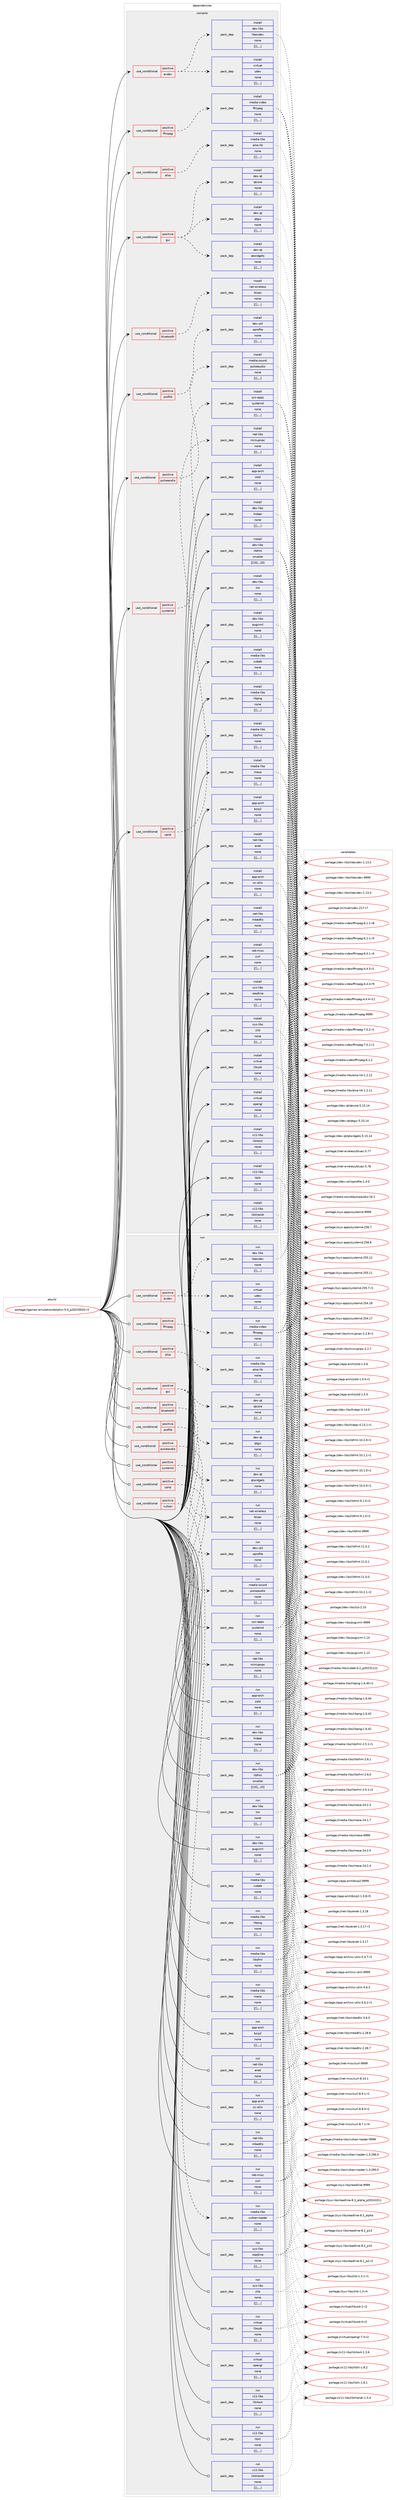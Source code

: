 digraph prolog {

# *************
# Graph options
# *************

newrank=true;
concentrate=true;
compound=true;
graph [rankdir=LR,fontname=Helvetica,fontsize=10,ranksep=1.5];#, ranksep=2.5, nodesep=0.2];
edge  [arrowhead=vee];
node  [fontname=Helvetica,fontsize=10];

# **********
# The ebuild
# **********

subgraph cluster_leftcol {
color=gray;
label=<<i>ebuild</i>>;
id [label="portage://games-emulation/dolphin-5.0_p20220520-r3", color=red, width=4, href="../games-emulation/dolphin-5.0_p20220520-r3.svg"];
}

# ****************
# The dependencies
# ****************

subgraph cluster_midcol {
color=gray;
label=<<i>dependencies</i>>;
subgraph cluster_compile {
fillcolor="#eeeeee";
style=filled;
label=<<i>compile</i>>;
subgraph cond67834 {
dependency238440 [label=<<TABLE BORDER="0" CELLBORDER="1" CELLSPACING="0" CELLPADDING="4"><TR><TD ROWSPAN="3" CELLPADDING="10">use_conditional</TD></TR><TR><TD>positive</TD></TR><TR><TD>alsa</TD></TR></TABLE>>, shape=none, color=red];
subgraph pack169025 {
dependency238472 [label=<<TABLE BORDER="0" CELLBORDER="1" CELLSPACING="0" CELLPADDING="4" WIDTH="220"><TR><TD ROWSPAN="6" CELLPADDING="30">pack_dep</TD></TR><TR><TD WIDTH="110">install</TD></TR><TR><TD>media-libs</TD></TR><TR><TD>alsa-lib</TD></TR><TR><TD>none</TD></TR><TR><TD>[[],,,,]</TD></TR></TABLE>>, shape=none, color=blue];
}
dependency238440:e -> dependency238472:w [weight=20,style="dashed",arrowhead="vee"];
}
id:e -> dependency238440:w [weight=20,style="solid",arrowhead="vee"];
subgraph cond67850 {
dependency238540 [label=<<TABLE BORDER="0" CELLBORDER="1" CELLSPACING="0" CELLPADDING="4"><TR><TD ROWSPAN="3" CELLPADDING="10">use_conditional</TD></TR><TR><TD>positive</TD></TR><TR><TD>bluetooth</TD></TR></TABLE>>, shape=none, color=red];
subgraph pack169112 {
dependency238575 [label=<<TABLE BORDER="0" CELLBORDER="1" CELLSPACING="0" CELLPADDING="4" WIDTH="220"><TR><TD ROWSPAN="6" CELLPADDING="30">pack_dep</TD></TR><TR><TD WIDTH="110">install</TD></TR><TR><TD>net-wireless</TD></TR><TR><TD>bluez</TD></TR><TR><TD>none</TD></TR><TR><TD>[[],,,,]</TD></TR></TABLE>>, shape=none, color=blue];
}
dependency238540:e -> dependency238575:w [weight=20,style="dashed",arrowhead="vee"];
}
id:e -> dependency238540:w [weight=20,style="solid",arrowhead="vee"];
subgraph cond67882 {
dependency238578 [label=<<TABLE BORDER="0" CELLBORDER="1" CELLSPACING="0" CELLPADDING="4"><TR><TD ROWSPAN="3" CELLPADDING="10">use_conditional</TD></TR><TR><TD>positive</TD></TR><TR><TD>evdev</TD></TR></TABLE>>, shape=none, color=red];
subgraph pack169117 {
dependency238581 [label=<<TABLE BORDER="0" CELLBORDER="1" CELLSPACING="0" CELLPADDING="4" WIDTH="220"><TR><TD ROWSPAN="6" CELLPADDING="30">pack_dep</TD></TR><TR><TD WIDTH="110">install</TD></TR><TR><TD>dev-libs</TD></TR><TR><TD>libevdev</TD></TR><TR><TD>none</TD></TR><TR><TD>[[],,,,]</TD></TR></TABLE>>, shape=none, color=blue];
}
dependency238578:e -> dependency238581:w [weight=20,style="dashed",arrowhead="vee"];
subgraph pack169134 {
dependency238620 [label=<<TABLE BORDER="0" CELLBORDER="1" CELLSPACING="0" CELLPADDING="4" WIDTH="220"><TR><TD ROWSPAN="6" CELLPADDING="30">pack_dep</TD></TR><TR><TD WIDTH="110">install</TD></TR><TR><TD>virtual</TD></TR><TR><TD>udev</TD></TR><TR><TD>none</TD></TR><TR><TD>[[],,,,]</TD></TR></TABLE>>, shape=none, color=blue];
}
dependency238578:e -> dependency238620:w [weight=20,style="dashed",arrowhead="vee"];
}
id:e -> dependency238578:w [weight=20,style="solid",arrowhead="vee"];
subgraph cond67902 {
dependency238663 [label=<<TABLE BORDER="0" CELLBORDER="1" CELLSPACING="0" CELLPADDING="4"><TR><TD ROWSPAN="3" CELLPADDING="10">use_conditional</TD></TR><TR><TD>positive</TD></TR><TR><TD>ffmpeg</TD></TR></TABLE>>, shape=none, color=red];
subgraph pack169182 {
dependency238703 [label=<<TABLE BORDER="0" CELLBORDER="1" CELLSPACING="0" CELLPADDING="4" WIDTH="220"><TR><TD ROWSPAN="6" CELLPADDING="30">pack_dep</TD></TR><TR><TD WIDTH="110">install</TD></TR><TR><TD>media-video</TD></TR><TR><TD>ffmpeg</TD></TR><TR><TD>none</TD></TR><TR><TD>[[],,,,]</TD></TR></TABLE>>, shape=none, color=blue];
}
dependency238663:e -> dependency238703:w [weight=20,style="dashed",arrowhead="vee"];
}
id:e -> dependency238663:w [weight=20,style="solid",arrowhead="vee"];
subgraph cond67933 {
dependency238815 [label=<<TABLE BORDER="0" CELLBORDER="1" CELLSPACING="0" CELLPADDING="4"><TR><TD ROWSPAN="3" CELLPADDING="10">use_conditional</TD></TR><TR><TD>positive</TD></TR><TR><TD>gui</TD></TR></TABLE>>, shape=none, color=red];
subgraph pack169299 {
dependency238818 [label=<<TABLE BORDER="0" CELLBORDER="1" CELLSPACING="0" CELLPADDING="4" WIDTH="220"><TR><TD ROWSPAN="6" CELLPADDING="30">pack_dep</TD></TR><TR><TD WIDTH="110">install</TD></TR><TR><TD>dev-qt</TD></TR><TR><TD>qtcore</TD></TR><TR><TD>none</TD></TR><TR><TD>[[],,,,]</TD></TR></TABLE>>, shape=none, color=blue];
}
dependency238815:e -> dependency238818:w [weight=20,style="dashed",arrowhead="vee"];
subgraph pack169302 {
dependency238931 [label=<<TABLE BORDER="0" CELLBORDER="1" CELLSPACING="0" CELLPADDING="4" WIDTH="220"><TR><TD ROWSPAN="6" CELLPADDING="30">pack_dep</TD></TR><TR><TD WIDTH="110">install</TD></TR><TR><TD>dev-qt</TD></TR><TR><TD>qtgui</TD></TR><TR><TD>none</TD></TR><TR><TD>[[],,,,]</TD></TR></TABLE>>, shape=none, color=blue];
}
dependency238815:e -> dependency238931:w [weight=20,style="dashed",arrowhead="vee"];
subgraph pack169419 {
dependency238988 [label=<<TABLE BORDER="0" CELLBORDER="1" CELLSPACING="0" CELLPADDING="4" WIDTH="220"><TR><TD ROWSPAN="6" CELLPADDING="30">pack_dep</TD></TR><TR><TD WIDTH="110">install</TD></TR><TR><TD>dev-qt</TD></TR><TR><TD>qtwidgets</TD></TR><TR><TD>none</TD></TR><TR><TD>[[],,,,]</TD></TR></TABLE>>, shape=none, color=blue];
}
dependency238815:e -> dependency238988:w [weight=20,style="dashed",arrowhead="vee"];
}
id:e -> dependency238815:w [weight=20,style="solid",arrowhead="vee"];
subgraph cond67981 {
dependency238994 [label=<<TABLE BORDER="0" CELLBORDER="1" CELLSPACING="0" CELLPADDING="4"><TR><TD ROWSPAN="3" CELLPADDING="10">use_conditional</TD></TR><TR><TD>positive</TD></TR><TR><TD>profile</TD></TR></TABLE>>, shape=none, color=red];
subgraph pack169439 {
dependency239016 [label=<<TABLE BORDER="0" CELLBORDER="1" CELLSPACING="0" CELLPADDING="4" WIDTH="220"><TR><TD ROWSPAN="6" CELLPADDING="30">pack_dep</TD></TR><TR><TD WIDTH="110">install</TD></TR><TR><TD>dev-util</TD></TR><TR><TD>oprofile</TD></TR><TR><TD>none</TD></TR><TR><TD>[[],,,,]</TD></TR></TABLE>>, shape=none, color=blue];
}
dependency238994:e -> dependency239016:w [weight=20,style="dashed",arrowhead="vee"];
}
id:e -> dependency238994:w [weight=20,style="solid",arrowhead="vee"];
subgraph cond67990 {
dependency239039 [label=<<TABLE BORDER="0" CELLBORDER="1" CELLSPACING="0" CELLPADDING="4"><TR><TD ROWSPAN="3" CELLPADDING="10">use_conditional</TD></TR><TR><TD>positive</TD></TR><TR><TD>pulseaudio</TD></TR></TABLE>>, shape=none, color=red];
subgraph pack169470 {
dependency239042 [label=<<TABLE BORDER="0" CELLBORDER="1" CELLSPACING="0" CELLPADDING="4" WIDTH="220"><TR><TD ROWSPAN="6" CELLPADDING="30">pack_dep</TD></TR><TR><TD WIDTH="110">install</TD></TR><TR><TD>media-sound</TD></TR><TR><TD>pulseaudio</TD></TR><TR><TD>none</TD></TR><TR><TD>[[],,,,]</TD></TR></TABLE>>, shape=none, color=blue];
}
dependency239039:e -> dependency239042:w [weight=20,style="dashed",arrowhead="vee"];
}
id:e -> dependency239039:w [weight=20,style="solid",arrowhead="vee"];
subgraph cond67997 {
dependency239099 [label=<<TABLE BORDER="0" CELLBORDER="1" CELLSPACING="0" CELLPADDING="4"><TR><TD ROWSPAN="3" CELLPADDING="10">use_conditional</TD></TR><TR><TD>positive</TD></TR><TR><TD>systemd</TD></TR></TABLE>>, shape=none, color=red];
subgraph pack169512 {
dependency239189 [label=<<TABLE BORDER="0" CELLBORDER="1" CELLSPACING="0" CELLPADDING="4" WIDTH="220"><TR><TD ROWSPAN="6" CELLPADDING="30">pack_dep</TD></TR><TR><TD WIDTH="110">install</TD></TR><TR><TD>sys-apps</TD></TR><TR><TD>systemd</TD></TR><TR><TD>none</TD></TR><TR><TD>[[],,,,]</TD></TR></TABLE>>, shape=none, color=blue];
}
dependency239099:e -> dependency239189:w [weight=20,style="dashed",arrowhead="vee"];
}
id:e -> dependency239099:w [weight=20,style="solid",arrowhead="vee"];
subgraph cond68034 {
dependency239237 [label=<<TABLE BORDER="0" CELLBORDER="1" CELLSPACING="0" CELLPADDING="4"><TR><TD ROWSPAN="3" CELLPADDING="10">use_conditional</TD></TR><TR><TD>positive</TD></TR><TR><TD>upnp</TD></TR></TABLE>>, shape=none, color=red];
subgraph pack169619 {
dependency239240 [label=<<TABLE BORDER="0" CELLBORDER="1" CELLSPACING="0" CELLPADDING="4" WIDTH="220"><TR><TD ROWSPAN="6" CELLPADDING="30">pack_dep</TD></TR><TR><TD WIDTH="110">install</TD></TR><TR><TD>net-libs</TD></TR><TR><TD>miniupnpc</TD></TR><TR><TD>none</TD></TR><TR><TD>[[],,,,]</TD></TR></TABLE>>, shape=none, color=blue];
}
dependency239237:e -> dependency239240:w [weight=20,style="dashed",arrowhead="vee"];
}
id:e -> dependency239237:w [weight=20,style="solid",arrowhead="vee"];
subgraph pack169622 {
dependency239244 [label=<<TABLE BORDER="0" CELLBORDER="1" CELLSPACING="0" CELLPADDING="4" WIDTH="220"><TR><TD ROWSPAN="6" CELLPADDING="30">pack_dep</TD></TR><TR><TD WIDTH="110">install</TD></TR><TR><TD>app-arch</TD></TR><TR><TD>bzip2</TD></TR><TR><TD>none</TD></TR><TR><TD>[[],,,,]</TD></TR></TABLE>>, shape=none, color=blue];
}
id:e -> dependency239244:w [weight=20,style="solid",arrowhead="vee"];
subgraph pack169638 {
dependency239396 [label=<<TABLE BORDER="0" CELLBORDER="1" CELLSPACING="0" CELLPADDING="4" WIDTH="220"><TR><TD ROWSPAN="6" CELLPADDING="30">pack_dep</TD></TR><TR><TD WIDTH="110">install</TD></TR><TR><TD>app-arch</TD></TR><TR><TD>xz-utils</TD></TR><TR><TD>none</TD></TR><TR><TD>[[],,,,]</TD></TR></TABLE>>, shape=none, color=blue];
}
id:e -> dependency239396:w [weight=20,style="solid",arrowhead="vee"];
subgraph pack169731 {
dependency239406 [label=<<TABLE BORDER="0" CELLBORDER="1" CELLSPACING="0" CELLPADDING="4" WIDTH="220"><TR><TD ROWSPAN="6" CELLPADDING="30">pack_dep</TD></TR><TR><TD WIDTH="110">install</TD></TR><TR><TD>app-arch</TD></TR><TR><TD>zstd</TD></TR><TR><TD>none</TD></TR><TR><TD>[[],,,,]</TD></TR></TABLE>>, shape=none, color=blue];
}
id:e -> dependency239406:w [weight=20,style="solid",arrowhead="vee"];
subgraph pack169766 {
dependency239459 [label=<<TABLE BORDER="0" CELLBORDER="1" CELLSPACING="0" CELLPADDING="4" WIDTH="220"><TR><TD ROWSPAN="6" CELLPADDING="30">pack_dep</TD></TR><TR><TD WIDTH="110">install</TD></TR><TR><TD>dev-libs</TD></TR><TR><TD>hidapi</TD></TR><TR><TD>none</TD></TR><TR><TD>[[],,,,]</TD></TR></TABLE>>, shape=none, color=blue];
}
id:e -> dependency239459:w [weight=20,style="solid",arrowhead="vee"];
subgraph pack169798 {
dependency239481 [label=<<TABLE BORDER="0" CELLBORDER="1" CELLSPACING="0" CELLPADDING="4" WIDTH="220"><TR><TD ROWSPAN="6" CELLPADDING="30">pack_dep</TD></TR><TR><TD WIDTH="110">install</TD></TR><TR><TD>dev-libs</TD></TR><TR><TD>libfmt</TD></TR><TR><TD>smaller</TD></TR><TR><TD>[[10],,,10]</TD></TR></TABLE>>, shape=none, color=blue];
}
id:e -> dependency239481:w [weight=20,style="solid",arrowhead="vee"];
subgraph pack169801 {
dependency239487 [label=<<TABLE BORDER="0" CELLBORDER="1" CELLSPACING="0" CELLPADDING="4" WIDTH="220"><TR><TD ROWSPAN="6" CELLPADDING="30">pack_dep</TD></TR><TR><TD WIDTH="110">install</TD></TR><TR><TD>dev-libs</TD></TR><TR><TD>lzo</TD></TR><TR><TD>none</TD></TR><TR><TD>[[],,,,]</TD></TR></TABLE>>, shape=none, color=blue];
}
id:e -> dependency239487:w [weight=20,style="solid",arrowhead="vee"];
subgraph pack169805 {
dependency239563 [label=<<TABLE BORDER="0" CELLBORDER="1" CELLSPACING="0" CELLPADDING="4" WIDTH="220"><TR><TD ROWSPAN="6" CELLPADDING="30">pack_dep</TD></TR><TR><TD WIDTH="110">install</TD></TR><TR><TD>dev-libs</TD></TR><TR><TD>pugixml</TD></TR><TR><TD>none</TD></TR><TR><TD>[[],,,,]</TD></TR></TABLE>>, shape=none, color=blue];
}
id:e -> dependency239563:w [weight=20,style="solid",arrowhead="vee"];
subgraph pack169931 {
dependency239656 [label=<<TABLE BORDER="0" CELLBORDER="1" CELLSPACING="0" CELLPADDING="4" WIDTH="220"><TR><TD ROWSPAN="6" CELLPADDING="30">pack_dep</TD></TR><TR><TD WIDTH="110">install</TD></TR><TR><TD>media-libs</TD></TR><TR><TD>cubeb</TD></TR><TR><TD>none</TD></TR><TR><TD>[[],,,,]</TD></TR></TABLE>>, shape=none, color=blue];
}
id:e -> dependency239656:w [weight=20,style="solid",arrowhead="vee"];
subgraph pack169965 {
dependency239716 [label=<<TABLE BORDER="0" CELLBORDER="1" CELLSPACING="0" CELLPADDING="4" WIDTH="220"><TR><TD ROWSPAN="6" CELLPADDING="30">pack_dep</TD></TR><TR><TD WIDTH="110">install</TD></TR><TR><TD>media-libs</TD></TR><TR><TD>libpng</TD></TR><TR><TD>none</TD></TR><TR><TD>[[],,,,]</TD></TR></TABLE>>, shape=none, color=blue];
}
id:e -> dependency239716:w [weight=20,style="solid",arrowhead="vee"];
subgraph pack170034 {
dependency239820 [label=<<TABLE BORDER="0" CELLBORDER="1" CELLSPACING="0" CELLPADDING="4" WIDTH="220"><TR><TD ROWSPAN="6" CELLPADDING="30">pack_dep</TD></TR><TR><TD WIDTH="110">install</TD></TR><TR><TD>media-libs</TD></TR><TR><TD>libsfml</TD></TR><TR><TD>none</TD></TR><TR><TD>[[],,,,]</TD></TR></TABLE>>, shape=none, color=blue];
}
id:e -> dependency239820:w [weight=20,style="solid",arrowhead="vee"];
subgraph pack170061 {
dependency239838 [label=<<TABLE BORDER="0" CELLBORDER="1" CELLSPACING="0" CELLPADDING="4" WIDTH="220"><TR><TD ROWSPAN="6" CELLPADDING="30">pack_dep</TD></TR><TR><TD WIDTH="110">install</TD></TR><TR><TD>media-libs</TD></TR><TR><TD>mesa</TD></TR><TR><TD>none</TD></TR><TR><TD>[[],,,,]</TD></TR></TABLE>>, shape=none, color=blue];
}
id:e -> dependency239838:w [weight=20,style="solid",arrowhead="vee"];
subgraph pack170076 {
dependency239840 [label=<<TABLE BORDER="0" CELLBORDER="1" CELLSPACING="0" CELLPADDING="4" WIDTH="220"><TR><TD ROWSPAN="6" CELLPADDING="30">pack_dep</TD></TR><TR><TD WIDTH="110">install</TD></TR><TR><TD>net-libs</TD></TR><TR><TD>enet</TD></TR><TR><TD>none</TD></TR><TR><TD>[[],,,,]</TD></TR></TABLE>>, shape=none, color=blue];
}
id:e -> dependency239840:w [weight=20,style="solid",arrowhead="vee"];
subgraph pack170078 {
dependency239899 [label=<<TABLE BORDER="0" CELLBORDER="1" CELLSPACING="0" CELLPADDING="4" WIDTH="220"><TR><TD ROWSPAN="6" CELLPADDING="30">pack_dep</TD></TR><TR><TD WIDTH="110">install</TD></TR><TR><TD>net-libs</TD></TR><TR><TD>mbedtls</TD></TR><TR><TD>none</TD></TR><TR><TD>[[],,,,]</TD></TR></TABLE>>, shape=none, color=blue];
}
id:e -> dependency239899:w [weight=20,style="solid",arrowhead="vee"];
subgraph pack170131 {
dependency239924 [label=<<TABLE BORDER="0" CELLBORDER="1" CELLSPACING="0" CELLPADDING="4" WIDTH="220"><TR><TD ROWSPAN="6" CELLPADDING="30">pack_dep</TD></TR><TR><TD WIDTH="110">install</TD></TR><TR><TD>net-misc</TD></TR><TR><TD>curl</TD></TR><TR><TD>none</TD></TR><TR><TD>[[],,,,]</TD></TR></TABLE>>, shape=none, color=blue];
}
id:e -> dependency239924:w [weight=20,style="solid",arrowhead="vee"];
subgraph pack170161 {
dependency239962 [label=<<TABLE BORDER="0" CELLBORDER="1" CELLSPACING="0" CELLPADDING="4" WIDTH="220"><TR><TD ROWSPAN="6" CELLPADDING="30">pack_dep</TD></TR><TR><TD WIDTH="110">install</TD></TR><TR><TD>sys-libs</TD></TR><TR><TD>readline</TD></TR><TR><TD>none</TD></TR><TR><TD>[[],,,,]</TD></TR></TABLE>>, shape=none, color=blue];
}
id:e -> dependency239962:w [weight=20,style="solid",arrowhead="vee"];
subgraph pack170203 {
dependency240016 [label=<<TABLE BORDER="0" CELLBORDER="1" CELLSPACING="0" CELLPADDING="4" WIDTH="220"><TR><TD ROWSPAN="6" CELLPADDING="30">pack_dep</TD></TR><TR><TD WIDTH="110">install</TD></TR><TR><TD>sys-libs</TD></TR><TR><TD>zlib</TD></TR><TR><TD>none</TD></TR><TR><TD>[[],,,,]</TD></TR></TABLE>>, shape=none, color=blue];
}
id:e -> dependency240016:w [weight=20,style="solid",arrowhead="vee"];
subgraph pack170226 {
dependency240021 [label=<<TABLE BORDER="0" CELLBORDER="1" CELLSPACING="0" CELLPADDING="4" WIDTH="220"><TR><TD ROWSPAN="6" CELLPADDING="30">pack_dep</TD></TR><TR><TD WIDTH="110">install</TD></TR><TR><TD>virtual</TD></TR><TR><TD>libusb</TD></TR><TR><TD>none</TD></TR><TR><TD>[[],,,,]</TD></TR></TABLE>>, shape=none, color=blue];
}
id:e -> dependency240021:w [weight=20,style="solid",arrowhead="vee"];
subgraph pack170258 {
dependency240060 [label=<<TABLE BORDER="0" CELLBORDER="1" CELLSPACING="0" CELLPADDING="4" WIDTH="220"><TR><TD ROWSPAN="6" CELLPADDING="30">pack_dep</TD></TR><TR><TD WIDTH="110">install</TD></TR><TR><TD>virtual</TD></TR><TR><TD>opengl</TD></TR><TR><TD>none</TD></TR><TR><TD>[[],,,,]</TD></TR></TABLE>>, shape=none, color=blue];
}
id:e -> dependency240060:w [weight=20,style="solid",arrowhead="vee"];
subgraph pack170307 {
dependency240121 [label=<<TABLE BORDER="0" CELLBORDER="1" CELLSPACING="0" CELLPADDING="4" WIDTH="220"><TR><TD ROWSPAN="6" CELLPADDING="30">pack_dep</TD></TR><TR><TD WIDTH="110">install</TD></TR><TR><TD>x11-libs</TD></TR><TR><TD>libXext</TD></TR><TR><TD>none</TD></TR><TR><TD>[[],,,,]</TD></TR></TABLE>>, shape=none, color=blue];
}
id:e -> dependency240121:w [weight=20,style="solid",arrowhead="vee"];
subgraph pack170310 {
dependency240126 [label=<<TABLE BORDER="0" CELLBORDER="1" CELLSPACING="0" CELLPADDING="4" WIDTH="220"><TR><TD ROWSPAN="6" CELLPADDING="30">pack_dep</TD></TR><TR><TD WIDTH="110">install</TD></TR><TR><TD>x11-libs</TD></TR><TR><TD>libXi</TD></TR><TR><TD>none</TD></TR><TR><TD>[[],,,,]</TD></TR></TABLE>>, shape=none, color=blue];
}
id:e -> dependency240126:w [weight=20,style="solid",arrowhead="vee"];
subgraph pack170314 {
dependency240179 [label=<<TABLE BORDER="0" CELLBORDER="1" CELLSPACING="0" CELLPADDING="4" WIDTH="220"><TR><TD ROWSPAN="6" CELLPADDING="30">pack_dep</TD></TR><TR><TD WIDTH="110">install</TD></TR><TR><TD>x11-libs</TD></TR><TR><TD>libXrandr</TD></TR><TR><TD>none</TD></TR><TR><TD>[[],,,,]</TD></TR></TABLE>>, shape=none, color=blue];
}
id:e -> dependency240179:w [weight=20,style="solid",arrowhead="vee"];
}
subgraph cluster_compileandrun {
fillcolor="#eeeeee";
style=filled;
label=<<i>compile and run</i>>;
}
subgraph cluster_run {
fillcolor="#eeeeee";
style=filled;
label=<<i>run</i>>;
subgraph cond68240 {
dependency240206 [label=<<TABLE BORDER="0" CELLBORDER="1" CELLSPACING="0" CELLPADDING="4"><TR><TD ROWSPAN="3" CELLPADDING="10">use_conditional</TD></TR><TR><TD>positive</TD></TR><TR><TD>alsa</TD></TR></TABLE>>, shape=none, color=red];
subgraph pack170380 {
dependency240210 [label=<<TABLE BORDER="0" CELLBORDER="1" CELLSPACING="0" CELLPADDING="4" WIDTH="220"><TR><TD ROWSPAN="6" CELLPADDING="30">pack_dep</TD></TR><TR><TD WIDTH="110">run</TD></TR><TR><TD>media-libs</TD></TR><TR><TD>alsa-lib</TD></TR><TR><TD>none</TD></TR><TR><TD>[[],,,,]</TD></TR></TABLE>>, shape=none, color=blue];
}
dependency240206:e -> dependency240210:w [weight=20,style="dashed",arrowhead="vee"];
}
id:e -> dependency240206:w [weight=20,style="solid",arrowhead="odot"];
subgraph cond68248 {
dependency240256 [label=<<TABLE BORDER="0" CELLBORDER="1" CELLSPACING="0" CELLPADDING="4"><TR><TD ROWSPAN="3" CELLPADDING="10">use_conditional</TD></TR><TR><TD>positive</TD></TR><TR><TD>bluetooth</TD></TR></TABLE>>, shape=none, color=red];
subgraph pack170438 {
dependency240304 [label=<<TABLE BORDER="0" CELLBORDER="1" CELLSPACING="0" CELLPADDING="4" WIDTH="220"><TR><TD ROWSPAN="6" CELLPADDING="30">pack_dep</TD></TR><TR><TD WIDTH="110">run</TD></TR><TR><TD>net-wireless</TD></TR><TR><TD>bluez</TD></TR><TR><TD>none</TD></TR><TR><TD>[[],,,,]</TD></TR></TABLE>>, shape=none, color=blue];
}
dependency240256:e -> dependency240304:w [weight=20,style="dashed",arrowhead="vee"];
}
id:e -> dependency240256:w [weight=20,style="solid",arrowhead="odot"];
subgraph cond68272 {
dependency240366 [label=<<TABLE BORDER="0" CELLBORDER="1" CELLSPACING="0" CELLPADDING="4"><TR><TD ROWSPAN="3" CELLPADDING="10">use_conditional</TD></TR><TR><TD>positive</TD></TR><TR><TD>evdev</TD></TR></TABLE>>, shape=none, color=red];
subgraph pack170627 {
dependency240506 [label=<<TABLE BORDER="0" CELLBORDER="1" CELLSPACING="0" CELLPADDING="4" WIDTH="220"><TR><TD ROWSPAN="6" CELLPADDING="30">pack_dep</TD></TR><TR><TD WIDTH="110">run</TD></TR><TR><TD>dev-libs</TD></TR><TR><TD>libevdev</TD></TR><TR><TD>none</TD></TR><TR><TD>[[],,,,]</TD></TR></TABLE>>, shape=none, color=blue];
}
dependency240366:e -> dependency240506:w [weight=20,style="dashed",arrowhead="vee"];
subgraph pack170645 {
dependency240548 [label=<<TABLE BORDER="0" CELLBORDER="1" CELLSPACING="0" CELLPADDING="4" WIDTH="220"><TR><TD ROWSPAN="6" CELLPADDING="30">pack_dep</TD></TR><TR><TD WIDTH="110">run</TD></TR><TR><TD>virtual</TD></TR><TR><TD>udev</TD></TR><TR><TD>none</TD></TR><TR><TD>[[],,,,]</TD></TR></TABLE>>, shape=none, color=blue];
}
dependency240366:e -> dependency240548:w [weight=20,style="dashed",arrowhead="vee"];
}
id:e -> dependency240366:w [weight=20,style="solid",arrowhead="odot"];
subgraph cond68310 {
dependency240607 [label=<<TABLE BORDER="0" CELLBORDER="1" CELLSPACING="0" CELLPADDING="4"><TR><TD ROWSPAN="3" CELLPADDING="10">use_conditional</TD></TR><TR><TD>positive</TD></TR><TR><TD>ffmpeg</TD></TR></TABLE>>, shape=none, color=red];
subgraph pack170721 {
dependency240643 [label=<<TABLE BORDER="0" CELLBORDER="1" CELLSPACING="0" CELLPADDING="4" WIDTH="220"><TR><TD ROWSPAN="6" CELLPADDING="30">pack_dep</TD></TR><TR><TD WIDTH="110">run</TD></TR><TR><TD>media-video</TD></TR><TR><TD>ffmpeg</TD></TR><TR><TD>none</TD></TR><TR><TD>[[],,,,]</TD></TR></TABLE>>, shape=none, color=blue];
}
dependency240607:e -> dependency240643:w [weight=20,style="dashed",arrowhead="vee"];
}
id:e -> dependency240607:w [weight=20,style="solid",arrowhead="odot"];
subgraph cond68327 {
dependency240666 [label=<<TABLE BORDER="0" CELLBORDER="1" CELLSPACING="0" CELLPADDING="4"><TR><TD ROWSPAN="3" CELLPADDING="10">use_conditional</TD></TR><TR><TD>positive</TD></TR><TR><TD>gui</TD></TR></TABLE>>, shape=none, color=red];
subgraph pack170749 {
dependency240670 [label=<<TABLE BORDER="0" CELLBORDER="1" CELLSPACING="0" CELLPADDING="4" WIDTH="220"><TR><TD ROWSPAN="6" CELLPADDING="30">pack_dep</TD></TR><TR><TD WIDTH="110">run</TD></TR><TR><TD>dev-qt</TD></TR><TR><TD>qtcore</TD></TR><TR><TD>none</TD></TR><TR><TD>[[],,,,]</TD></TR></TABLE>>, shape=none, color=blue];
}
dependency240666:e -> dependency240670:w [weight=20,style="dashed",arrowhead="vee"];
subgraph pack170761 {
dependency240684 [label=<<TABLE BORDER="0" CELLBORDER="1" CELLSPACING="0" CELLPADDING="4" WIDTH="220"><TR><TD ROWSPAN="6" CELLPADDING="30">pack_dep</TD></TR><TR><TD WIDTH="110">run</TD></TR><TR><TD>dev-qt</TD></TR><TR><TD>qtgui</TD></TR><TR><TD>none</TD></TR><TR><TD>[[],,,,]</TD></TR></TABLE>>, shape=none, color=blue];
}
dependency240666:e -> dependency240684:w [weight=20,style="dashed",arrowhead="vee"];
subgraph pack170775 {
dependency240726 [label=<<TABLE BORDER="0" CELLBORDER="1" CELLSPACING="0" CELLPADDING="4" WIDTH="220"><TR><TD ROWSPAN="6" CELLPADDING="30">pack_dep</TD></TR><TR><TD WIDTH="110">run</TD></TR><TR><TD>dev-qt</TD></TR><TR><TD>qtwidgets</TD></TR><TR><TD>none</TD></TR><TR><TD>[[],,,,]</TD></TR></TABLE>>, shape=none, color=blue];
}
dependency240666:e -> dependency240726:w [weight=20,style="dashed",arrowhead="vee"];
}
id:e -> dependency240666:w [weight=20,style="solid",arrowhead="odot"];
subgraph cond68350 {
dependency240746 [label=<<TABLE BORDER="0" CELLBORDER="1" CELLSPACING="0" CELLPADDING="4"><TR><TD ROWSPAN="3" CELLPADDING="10">use_conditional</TD></TR><TR><TD>positive</TD></TR><TR><TD>profile</TD></TR></TABLE>>, shape=none, color=red];
subgraph pack170809 {
dependency240784 [label=<<TABLE BORDER="0" CELLBORDER="1" CELLSPACING="0" CELLPADDING="4" WIDTH="220"><TR><TD ROWSPAN="6" CELLPADDING="30">pack_dep</TD></TR><TR><TD WIDTH="110">run</TD></TR><TR><TD>dev-util</TD></TR><TR><TD>oprofile</TD></TR><TR><TD>none</TD></TR><TR><TD>[[],,,,]</TD></TR></TABLE>>, shape=none, color=blue];
}
dependency240746:e -> dependency240784:w [weight=20,style="dashed",arrowhead="vee"];
}
id:e -> dependency240746:w [weight=20,style="solid",arrowhead="odot"];
subgraph cond68377 {
dependency240822 [label=<<TABLE BORDER="0" CELLBORDER="1" CELLSPACING="0" CELLPADDING="4"><TR><TD ROWSPAN="3" CELLPADDING="10">use_conditional</TD></TR><TR><TD>positive</TD></TR><TR><TD>pulseaudio</TD></TR></TABLE>>, shape=none, color=red];
subgraph pack170862 {
dependency240824 [label=<<TABLE BORDER="0" CELLBORDER="1" CELLSPACING="0" CELLPADDING="4" WIDTH="220"><TR><TD ROWSPAN="6" CELLPADDING="30">pack_dep</TD></TR><TR><TD WIDTH="110">run</TD></TR><TR><TD>media-sound</TD></TR><TR><TD>pulseaudio</TD></TR><TR><TD>none</TD></TR><TR><TD>[[],,,,]</TD></TR></TABLE>>, shape=none, color=blue];
}
dependency240822:e -> dependency240824:w [weight=20,style="dashed",arrowhead="vee"];
}
id:e -> dependency240822:w [weight=20,style="solid",arrowhead="odot"];
subgraph cond68382 {
dependency240870 [label=<<TABLE BORDER="0" CELLBORDER="1" CELLSPACING="0" CELLPADDING="4"><TR><TD ROWSPAN="3" CELLPADDING="10">use_conditional</TD></TR><TR><TD>positive</TD></TR><TR><TD>systemd</TD></TR></TABLE>>, shape=none, color=red];
subgraph pack170919 {
dependency240922 [label=<<TABLE BORDER="0" CELLBORDER="1" CELLSPACING="0" CELLPADDING="4" WIDTH="220"><TR><TD ROWSPAN="6" CELLPADDING="30">pack_dep</TD></TR><TR><TD WIDTH="110">run</TD></TR><TR><TD>sys-apps</TD></TR><TR><TD>systemd</TD></TR><TR><TD>none</TD></TR><TR><TD>[[],,,,]</TD></TR></TABLE>>, shape=none, color=blue];
}
dependency240870:e -> dependency240922:w [weight=20,style="dashed",arrowhead="vee"];
}
id:e -> dependency240870:w [weight=20,style="solid",arrowhead="odot"];
subgraph cond68411 {
dependency241065 [label=<<TABLE BORDER="0" CELLBORDER="1" CELLSPACING="0" CELLPADDING="4"><TR><TD ROWSPAN="3" CELLPADDING="10">use_conditional</TD></TR><TR><TD>positive</TD></TR><TR><TD>upnp</TD></TR></TABLE>>, shape=none, color=red];
subgraph pack171067 {
dependency241125 [label=<<TABLE BORDER="0" CELLBORDER="1" CELLSPACING="0" CELLPADDING="4" WIDTH="220"><TR><TD ROWSPAN="6" CELLPADDING="30">pack_dep</TD></TR><TR><TD WIDTH="110">run</TD></TR><TR><TD>net-libs</TD></TR><TR><TD>miniupnpc</TD></TR><TR><TD>none</TD></TR><TR><TD>[[],,,,]</TD></TR></TABLE>>, shape=none, color=blue];
}
dependency241065:e -> dependency241125:w [weight=20,style="dashed",arrowhead="vee"];
}
id:e -> dependency241065:w [weight=20,style="solid",arrowhead="odot"];
subgraph cond68473 {
dependency241199 [label=<<TABLE BORDER="0" CELLBORDER="1" CELLSPACING="0" CELLPADDING="4"><TR><TD ROWSPAN="3" CELLPADDING="10">use_conditional</TD></TR><TR><TD>positive</TD></TR><TR><TD>vulkan</TD></TR></TABLE>>, shape=none, color=red];
subgraph pack171135 {
dependency241201 [label=<<TABLE BORDER="0" CELLBORDER="1" CELLSPACING="0" CELLPADDING="4" WIDTH="220"><TR><TD ROWSPAN="6" CELLPADDING="30">pack_dep</TD></TR><TR><TD WIDTH="110">run</TD></TR><TR><TD>media-libs</TD></TR><TR><TD>vulkan-loader</TD></TR><TR><TD>none</TD></TR><TR><TD>[[],,,,]</TD></TR></TABLE>>, shape=none, color=blue];
}
dependency241199:e -> dependency241201:w [weight=20,style="dashed",arrowhead="vee"];
}
id:e -> dependency241199:w [weight=20,style="solid",arrowhead="odot"];
subgraph pack171150 {
dependency241299 [label=<<TABLE BORDER="0" CELLBORDER="1" CELLSPACING="0" CELLPADDING="4" WIDTH="220"><TR><TD ROWSPAN="6" CELLPADDING="30">pack_dep</TD></TR><TR><TD WIDTH="110">run</TD></TR><TR><TD>app-arch</TD></TR><TR><TD>bzip2</TD></TR><TR><TD>none</TD></TR><TR><TD>[[],,,,]</TD></TR></TABLE>>, shape=none, color=blue];
}
id:e -> dependency241299:w [weight=20,style="solid",arrowhead="odot"];
subgraph pack171233 {
dependency241348 [label=<<TABLE BORDER="0" CELLBORDER="1" CELLSPACING="0" CELLPADDING="4" WIDTH="220"><TR><TD ROWSPAN="6" CELLPADDING="30">pack_dep</TD></TR><TR><TD WIDTH="110">run</TD></TR><TR><TD>app-arch</TD></TR><TR><TD>xz-utils</TD></TR><TR><TD>none</TD></TR><TR><TD>[[],,,,]</TD></TR></TABLE>>, shape=none, color=blue];
}
id:e -> dependency241348:w [weight=20,style="solid",arrowhead="odot"];
subgraph pack171306 {
dependency241507 [label=<<TABLE BORDER="0" CELLBORDER="1" CELLSPACING="0" CELLPADDING="4" WIDTH="220"><TR><TD ROWSPAN="6" CELLPADDING="30">pack_dep</TD></TR><TR><TD WIDTH="110">run</TD></TR><TR><TD>app-arch</TD></TR><TR><TD>zstd</TD></TR><TR><TD>none</TD></TR><TR><TD>[[],,,,]</TD></TR></TABLE>>, shape=none, color=blue];
}
id:e -> dependency241507:w [weight=20,style="solid",arrowhead="odot"];
subgraph pack171389 {
dependency241590 [label=<<TABLE BORDER="0" CELLBORDER="1" CELLSPACING="0" CELLPADDING="4" WIDTH="220"><TR><TD ROWSPAN="6" CELLPADDING="30">pack_dep</TD></TR><TR><TD WIDTH="110">run</TD></TR><TR><TD>dev-libs</TD></TR><TR><TD>hidapi</TD></TR><TR><TD>none</TD></TR><TR><TD>[[],,,,]</TD></TR></TABLE>>, shape=none, color=blue];
}
id:e -> dependency241590:w [weight=20,style="solid",arrowhead="odot"];
subgraph pack171437 {
dependency241597 [label=<<TABLE BORDER="0" CELLBORDER="1" CELLSPACING="0" CELLPADDING="4" WIDTH="220"><TR><TD ROWSPAN="6" CELLPADDING="30">pack_dep</TD></TR><TR><TD WIDTH="110">run</TD></TR><TR><TD>dev-libs</TD></TR><TR><TD>libfmt</TD></TR><TR><TD>smaller</TD></TR><TR><TD>[[10],,,10]</TD></TR></TABLE>>, shape=none, color=blue];
}
id:e -> dependency241597:w [weight=20,style="solid",arrowhead="odot"];
subgraph pack171446 {
dependency241605 [label=<<TABLE BORDER="0" CELLBORDER="1" CELLSPACING="0" CELLPADDING="4" WIDTH="220"><TR><TD ROWSPAN="6" CELLPADDING="30">pack_dep</TD></TR><TR><TD WIDTH="110">run</TD></TR><TR><TD>dev-libs</TD></TR><TR><TD>lzo</TD></TR><TR><TD>none</TD></TR><TR><TD>[[],,,,]</TD></TR></TABLE>>, shape=none, color=blue];
}
id:e -> dependency241605:w [weight=20,style="solid",arrowhead="odot"];
subgraph pack171448 {
dependency241654 [label=<<TABLE BORDER="0" CELLBORDER="1" CELLSPACING="0" CELLPADDING="4" WIDTH="220"><TR><TD ROWSPAN="6" CELLPADDING="30">pack_dep</TD></TR><TR><TD WIDTH="110">run</TD></TR><TR><TD>dev-libs</TD></TR><TR><TD>pugixml</TD></TR><TR><TD>none</TD></TR><TR><TD>[[],,,,]</TD></TR></TABLE>>, shape=none, color=blue];
}
id:e -> dependency241654:w [weight=20,style="solid",arrowhead="odot"];
subgraph pack171532 {
dependency241755 [label=<<TABLE BORDER="0" CELLBORDER="1" CELLSPACING="0" CELLPADDING="4" WIDTH="220"><TR><TD ROWSPAN="6" CELLPADDING="30">pack_dep</TD></TR><TR><TD WIDTH="110">run</TD></TR><TR><TD>media-libs</TD></TR><TR><TD>cubeb</TD></TR><TR><TD>none</TD></TR><TR><TD>[[],,,,]</TD></TR></TABLE>>, shape=none, color=blue];
}
id:e -> dependency241755:w [weight=20,style="solid",arrowhead="odot"];
subgraph pack171578 {
dependency241777 [label=<<TABLE BORDER="0" CELLBORDER="1" CELLSPACING="0" CELLPADDING="4" WIDTH="220"><TR><TD ROWSPAN="6" CELLPADDING="30">pack_dep</TD></TR><TR><TD WIDTH="110">run</TD></TR><TR><TD>media-libs</TD></TR><TR><TD>libpng</TD></TR><TR><TD>none</TD></TR><TR><TD>[[],,,,]</TD></TR></TABLE>>, shape=none, color=blue];
}
id:e -> dependency241777:w [weight=20,style="solid",arrowhead="odot"];
subgraph pack171583 {
dependency241797 [label=<<TABLE BORDER="0" CELLBORDER="1" CELLSPACING="0" CELLPADDING="4" WIDTH="220"><TR><TD ROWSPAN="6" CELLPADDING="30">pack_dep</TD></TR><TR><TD WIDTH="110">run</TD></TR><TR><TD>media-libs</TD></TR><TR><TD>libsfml</TD></TR><TR><TD>none</TD></TR><TR><TD>[[],,,,]</TD></TR></TABLE>>, shape=none, color=blue];
}
id:e -> dependency241797:w [weight=20,style="solid",arrowhead="odot"];
subgraph pack171615 {
dependency241815 [label=<<TABLE BORDER="0" CELLBORDER="1" CELLSPACING="0" CELLPADDING="4" WIDTH="220"><TR><TD ROWSPAN="6" CELLPADDING="30">pack_dep</TD></TR><TR><TD WIDTH="110">run</TD></TR><TR><TD>media-libs</TD></TR><TR><TD>mesa</TD></TR><TR><TD>none</TD></TR><TR><TD>[[],,,,]</TD></TR></TABLE>>, shape=none, color=blue];
}
id:e -> dependency241815:w [weight=20,style="solid",arrowhead="odot"];
subgraph pack171634 {
dependency241844 [label=<<TABLE BORDER="0" CELLBORDER="1" CELLSPACING="0" CELLPADDING="4" WIDTH="220"><TR><TD ROWSPAN="6" CELLPADDING="30">pack_dep</TD></TR><TR><TD WIDTH="110">run</TD></TR><TR><TD>net-libs</TD></TR><TR><TD>enet</TD></TR><TR><TD>none</TD></TR><TR><TD>[[],,,,]</TD></TR></TABLE>>, shape=none, color=blue];
}
id:e -> dependency241844:w [weight=20,style="solid",arrowhead="odot"];
subgraph pack171641 {
dependency241849 [label=<<TABLE BORDER="0" CELLBORDER="1" CELLSPACING="0" CELLPADDING="4" WIDTH="220"><TR><TD ROWSPAN="6" CELLPADDING="30">pack_dep</TD></TR><TR><TD WIDTH="110">run</TD></TR><TR><TD>net-libs</TD></TR><TR><TD>mbedtls</TD></TR><TR><TD>none</TD></TR><TR><TD>[[],,,,]</TD></TR></TABLE>>, shape=none, color=blue];
}
id:e -> dependency241849:w [weight=20,style="solid",arrowhead="odot"];
subgraph pack171655 {
dependency241885 [label=<<TABLE BORDER="0" CELLBORDER="1" CELLSPACING="0" CELLPADDING="4" WIDTH="220"><TR><TD ROWSPAN="6" CELLPADDING="30">pack_dep</TD></TR><TR><TD WIDTH="110">run</TD></TR><TR><TD>net-misc</TD></TR><TR><TD>curl</TD></TR><TR><TD>none</TD></TR><TR><TD>[[],,,,]</TD></TR></TABLE>>, shape=none, color=blue];
}
id:e -> dependency241885:w [weight=20,style="solid",arrowhead="odot"];
subgraph pack171694 {
dependency241991 [label=<<TABLE BORDER="0" CELLBORDER="1" CELLSPACING="0" CELLPADDING="4" WIDTH="220"><TR><TD ROWSPAN="6" CELLPADDING="30">pack_dep</TD></TR><TR><TD WIDTH="110">run</TD></TR><TR><TD>sys-libs</TD></TR><TR><TD>readline</TD></TR><TR><TD>none</TD></TR><TR><TD>[[],,,,]</TD></TR></TABLE>>, shape=none, color=blue];
}
id:e -> dependency241991:w [weight=20,style="solid",arrowhead="odot"];
subgraph pack171766 {
dependency241995 [label=<<TABLE BORDER="0" CELLBORDER="1" CELLSPACING="0" CELLPADDING="4" WIDTH="220"><TR><TD ROWSPAN="6" CELLPADDING="30">pack_dep</TD></TR><TR><TD WIDTH="110">run</TD></TR><TR><TD>sys-libs</TD></TR><TR><TD>zlib</TD></TR><TR><TD>none</TD></TR><TR><TD>[[],,,,]</TD></TR></TABLE>>, shape=none, color=blue];
}
id:e -> dependency241995:w [weight=20,style="solid",arrowhead="odot"];
subgraph pack171795 {
dependency242032 [label=<<TABLE BORDER="0" CELLBORDER="1" CELLSPACING="0" CELLPADDING="4" WIDTH="220"><TR><TD ROWSPAN="6" CELLPADDING="30">pack_dep</TD></TR><TR><TD WIDTH="110">run</TD></TR><TR><TD>virtual</TD></TR><TR><TD>libusb</TD></TR><TR><TD>none</TD></TR><TR><TD>[[],,,,]</TD></TR></TABLE>>, shape=none, color=blue];
}
id:e -> dependency242032:w [weight=20,style="solid",arrowhead="odot"];
subgraph pack171808 {
dependency242057 [label=<<TABLE BORDER="0" CELLBORDER="1" CELLSPACING="0" CELLPADDING="4" WIDTH="220"><TR><TD ROWSPAN="6" CELLPADDING="30">pack_dep</TD></TR><TR><TD WIDTH="110">run</TD></TR><TR><TD>virtual</TD></TR><TR><TD>opengl</TD></TR><TR><TD>none</TD></TR><TR><TD>[[],,,,]</TD></TR></TABLE>>, shape=none, color=blue];
}
id:e -> dependency242057:w [weight=20,style="solid",arrowhead="odot"];
subgraph pack171832 {
dependency242085 [label=<<TABLE BORDER="0" CELLBORDER="1" CELLSPACING="0" CELLPADDING="4" WIDTH="220"><TR><TD ROWSPAN="6" CELLPADDING="30">pack_dep</TD></TR><TR><TD WIDTH="110">run</TD></TR><TR><TD>x11-libs</TD></TR><TR><TD>libXext</TD></TR><TR><TD>none</TD></TR><TR><TD>[[],,,,]</TD></TR></TABLE>>, shape=none, color=blue];
}
id:e -> dependency242085:w [weight=20,style="solid",arrowhead="odot"];
subgraph pack171843 {
dependency242094 [label=<<TABLE BORDER="0" CELLBORDER="1" CELLSPACING="0" CELLPADDING="4" WIDTH="220"><TR><TD ROWSPAN="6" CELLPADDING="30">pack_dep</TD></TR><TR><TD WIDTH="110">run</TD></TR><TR><TD>x11-libs</TD></TR><TR><TD>libXi</TD></TR><TR><TD>none</TD></TR><TR><TD>[[],,,,]</TD></TR></TABLE>>, shape=none, color=blue];
}
id:e -> dependency242094:w [weight=20,style="solid",arrowhead="odot"];
subgraph pack171871 {
dependency242144 [label=<<TABLE BORDER="0" CELLBORDER="1" CELLSPACING="0" CELLPADDING="4" WIDTH="220"><TR><TD ROWSPAN="6" CELLPADDING="30">pack_dep</TD></TR><TR><TD WIDTH="110">run</TD></TR><TR><TD>x11-libs</TD></TR><TR><TD>libXrandr</TD></TR><TR><TD>none</TD></TR><TR><TD>[[],,,,]</TD></TR></TABLE>>, shape=none, color=blue];
}
id:e -> dependency242144:w [weight=20,style="solid",arrowhead="odot"];
}
}

# **************
# The candidates
# **************

subgraph cluster_choices {
rank=same;
color=gray;
label=<<i>candidates</i>>;

subgraph choice170797 {
color=black;
nodesep=1;
choice109101100105974510810598115479710811597451081059845494650464950 [label="portage://media-libs/alsa-lib-1.2.12", color=red, width=4,href="../media-libs/alsa-lib-1.2.12.svg"];
choice109101100105974510810598115479710811597451081059845494650464949 [label="portage://media-libs/alsa-lib-1.2.11", color=red, width=4,href="../media-libs/alsa-lib-1.2.11.svg"];
dependency238472:e -> choice109101100105974510810598115479710811597451081059845494650464950:w [style=dotted,weight="100"];
dependency238472:e -> choice109101100105974510810598115479710811597451081059845494650464949:w [style=dotted,weight="100"];
}
subgraph choice170834 {
color=black;
nodesep=1;
choice1101011164511910511410110810111511547981081171011224553465556 [label="portage://net-wireless/bluez-5.78", color=red, width=4,href="../net-wireless/bluez-5.78.svg"];
choice1101011164511910511410110810111511547981081171011224553465555 [label="portage://net-wireless/bluez-5.77", color=red, width=4,href="../net-wireless/bluez-5.77.svg"];
dependency238575:e -> choice1101011164511910511410110810111511547981081171011224553465556:w [style=dotted,weight="100"];
dependency238575:e -> choice1101011164511910511410110810111511547981081171011224553465555:w [style=dotted,weight="100"];
}
subgraph choice170845 {
color=black;
nodesep=1;
choice100101118451081059811547108105981011181001011184557575757 [label="portage://dev-libs/libevdev-9999", color=red, width=4,href="../dev-libs/libevdev-9999.svg"];
choice1001011184510810598115471081059810111810010111845494649514651 [label="portage://dev-libs/libevdev-1.13.3", color=red, width=4,href="../dev-libs/libevdev-1.13.3.svg"];
choice1001011184510810598115471081059810111810010111845494649514650 [label="portage://dev-libs/libevdev-1.13.2", color=red, width=4,href="../dev-libs/libevdev-1.13.2.svg"];
dependency238581:e -> choice100101118451081059811547108105981011181001011184557575757:w [style=dotted,weight="100"];
dependency238581:e -> choice1001011184510810598115471081059810111810010111845494649514651:w [style=dotted,weight="100"];
dependency238581:e -> choice1001011184510810598115471081059810111810010111845494649514650:w [style=dotted,weight="100"];
}
subgraph choice170871 {
color=black;
nodesep=1;
choice1181051141161179710847117100101118455049554511455 [label="portage://virtual/udev-217-r7", color=red, width=4,href="../virtual/udev-217-r7.svg"];
dependency238620:e -> choice1181051141161179710847117100101118455049554511455:w [style=dotted,weight="100"];
}
subgraph choice170890 {
color=black;
nodesep=1;
choice1091011001059745118105100101111471021021091121011034557575757 [label="portage://media-video/ffmpeg-9999", color=red, width=4,href="../media-video/ffmpeg-9999.svg"];
choice1091011001059745118105100101111471021021091121011034555464846504511449 [label="portage://media-video/ffmpeg-7.0.2-r1", color=red, width=4,href="../media-video/ffmpeg-7.0.2-r1.svg"];
choice1091011001059745118105100101111471021021091121011034555464846494511449 [label="portage://media-video/ffmpeg-7.0.1-r1", color=red, width=4,href="../media-video/ffmpeg-7.0.1-r1.svg"];
choice109101100105974511810510010111147102102109112101103455446494650 [label="portage://media-video/ffmpeg-6.1.2", color=red, width=4,href="../media-video/ffmpeg-6.1.2.svg"];
choice1091011001059745118105100101111471021021091121011034554464946494511456 [label="portage://media-video/ffmpeg-6.1.1-r8", color=red, width=4,href="../media-video/ffmpeg-6.1.1-r8.svg"];
choice1091011001059745118105100101111471021021091121011034554464946494511453 [label="portage://media-video/ffmpeg-6.1.1-r5", color=red, width=4,href="../media-video/ffmpeg-6.1.1-r5.svg"];
choice1091011001059745118105100101111471021021091121011034554464846494511452 [label="portage://media-video/ffmpeg-6.0.1-r4", color=red, width=4,href="../media-video/ffmpeg-6.0.1-r4.svg"];
choice1091011001059745118105100101111471021021091121011034552465246534511449 [label="portage://media-video/ffmpeg-4.4.5-r1", color=red, width=4,href="../media-video/ffmpeg-4.4.5-r1.svg"];
choice1091011001059745118105100101111471021021091121011034552465246524511457 [label="portage://media-video/ffmpeg-4.4.4-r9", color=red, width=4,href="../media-video/ffmpeg-4.4.4-r9.svg"];
choice109101100105974511810510010111147102102109112101103455246524652451144949 [label="portage://media-video/ffmpeg-4.4.4-r11", color=red, width=4,href="../media-video/ffmpeg-4.4.4-r11.svg"];
dependency238703:e -> choice1091011001059745118105100101111471021021091121011034557575757:w [style=dotted,weight="100"];
dependency238703:e -> choice1091011001059745118105100101111471021021091121011034555464846504511449:w [style=dotted,weight="100"];
dependency238703:e -> choice1091011001059745118105100101111471021021091121011034555464846494511449:w [style=dotted,weight="100"];
dependency238703:e -> choice109101100105974511810510010111147102102109112101103455446494650:w [style=dotted,weight="100"];
dependency238703:e -> choice1091011001059745118105100101111471021021091121011034554464946494511456:w [style=dotted,weight="100"];
dependency238703:e -> choice1091011001059745118105100101111471021021091121011034554464946494511453:w [style=dotted,weight="100"];
dependency238703:e -> choice1091011001059745118105100101111471021021091121011034554464846494511452:w [style=dotted,weight="100"];
dependency238703:e -> choice1091011001059745118105100101111471021021091121011034552465246534511449:w [style=dotted,weight="100"];
dependency238703:e -> choice1091011001059745118105100101111471021021091121011034552465246524511457:w [style=dotted,weight="100"];
dependency238703:e -> choice109101100105974511810510010111147102102109112101103455246524652451144949:w [style=dotted,weight="100"];
}
subgraph choice170944 {
color=black;
nodesep=1;
choice1001011184511311647113116991111141014553464953464952 [label="portage://dev-qt/qtcore-5.15.14", color=red, width=4,href="../dev-qt/qtcore-5.15.14.svg"];
dependency238818:e -> choice1001011184511311647113116991111141014553464953464952:w [style=dotted,weight="100"];
}
subgraph choice170952 {
color=black;
nodesep=1;
choice10010111845113116471131161031171054553464953464952 [label="portage://dev-qt/qtgui-5.15.14", color=red, width=4,href="../dev-qt/qtgui-5.15.14.svg"];
dependency238931:e -> choice10010111845113116471131161031171054553464953464952:w [style=dotted,weight="100"];
}
subgraph choice170959 {
color=black;
nodesep=1;
choice10010111845113116471131161191051001031011161154553464953464952 [label="portage://dev-qt/qtwidgets-5.15.14", color=red, width=4,href="../dev-qt/qtwidgets-5.15.14.svg"];
dependency238988:e -> choice10010111845113116471131161191051001031011161154553464953464952:w [style=dotted,weight="100"];
}
subgraph choice170963 {
color=black;
nodesep=1;
choice1001011184511711610510847111112114111102105108101454946524648 [label="portage://dev-util/oprofile-1.4.0", color=red, width=4,href="../dev-util/oprofile-1.4.0.svg"];
dependency239016:e -> choice1001011184511711610510847111112114111102105108101454946524648:w [style=dotted,weight="100"];
}
subgraph choice170965 {
color=black;
nodesep=1;
choice109101100105974511511111711010047112117108115101971171001051114549544649 [label="portage://media-sound/pulseaudio-16.1", color=red, width=4,href="../media-sound/pulseaudio-16.1.svg"];
dependency239042:e -> choice109101100105974511511111711010047112117108115101971171001051114549544649:w [style=dotted,weight="100"];
}
subgraph choice171002 {
color=black;
nodesep=1;
choice1151211154597112112115471151211151161011091004557575757 [label="portage://sys-apps/systemd-9999", color=red, width=4,href="../sys-apps/systemd-9999.svg"];
choice115121115459711211211547115121115116101109100455053544655 [label="portage://sys-apps/systemd-256.7", color=red, width=4,href="../sys-apps/systemd-256.7.svg"];
choice115121115459711211211547115121115116101109100455053544654 [label="portage://sys-apps/systemd-256.6", color=red, width=4,href="../sys-apps/systemd-256.6.svg"];
choice11512111545971121121154711512111511610110910045505353464950 [label="portage://sys-apps/systemd-255.12", color=red, width=4,href="../sys-apps/systemd-255.12.svg"];
choice11512111545971121121154711512111511610110910045505353464949 [label="portage://sys-apps/systemd-255.11", color=red, width=4,href="../sys-apps/systemd-255.11.svg"];
choice1151211154597112112115471151211151161011091004550535346554511449 [label="portage://sys-apps/systemd-255.7-r1", color=red, width=4,href="../sys-apps/systemd-255.7-r1.svg"];
choice11512111545971121121154711512111511610110910045505352464956 [label="portage://sys-apps/systemd-254.18", color=red, width=4,href="../sys-apps/systemd-254.18.svg"];
choice11512111545971121121154711512111511610110910045505352464955 [label="portage://sys-apps/systemd-254.17", color=red, width=4,href="../sys-apps/systemd-254.17.svg"];
dependency239189:e -> choice1151211154597112112115471151211151161011091004557575757:w [style=dotted,weight="100"];
dependency239189:e -> choice115121115459711211211547115121115116101109100455053544655:w [style=dotted,weight="100"];
dependency239189:e -> choice115121115459711211211547115121115116101109100455053544654:w [style=dotted,weight="100"];
dependency239189:e -> choice11512111545971121121154711512111511610110910045505353464950:w [style=dotted,weight="100"];
dependency239189:e -> choice11512111545971121121154711512111511610110910045505353464949:w [style=dotted,weight="100"];
dependency239189:e -> choice1151211154597112112115471151211151161011091004550535346554511449:w [style=dotted,weight="100"];
dependency239189:e -> choice11512111545971121121154711512111511610110910045505352464956:w [style=dotted,weight="100"];
dependency239189:e -> choice11512111545971121121154711512111511610110910045505352464955:w [style=dotted,weight="100"];
}
subgraph choice171016 {
color=black;
nodesep=1;
choice110101116451081059811547109105110105117112110112994550465046564511449 [label="portage://net-libs/miniupnpc-2.2.8-r1", color=red, width=4,href="../net-libs/miniupnpc-2.2.8-r1.svg"];
choice11010111645108105981154710910511010511711211011299455046504655 [label="portage://net-libs/miniupnpc-2.2.7", color=red, width=4,href="../net-libs/miniupnpc-2.2.7.svg"];
dependency239240:e -> choice110101116451081059811547109105110105117112110112994550465046564511449:w [style=dotted,weight="100"];
dependency239240:e -> choice11010111645108105981154710910511010511711211011299455046504655:w [style=dotted,weight="100"];
}
subgraph choice171023 {
color=black;
nodesep=1;
choice971121124597114991044798122105112504557575757 [label="portage://app-arch/bzip2-9999", color=red, width=4,href="../app-arch/bzip2-9999.svg"];
choice971121124597114991044798122105112504549464846564511453 [label="portage://app-arch/bzip2-1.0.8-r5", color=red, width=4,href="../app-arch/bzip2-1.0.8-r5.svg"];
dependency239244:e -> choice971121124597114991044798122105112504557575757:w [style=dotted,weight="100"];
dependency239244:e -> choice971121124597114991044798122105112504549464846564511453:w [style=dotted,weight="100"];
}
subgraph choice171029 {
color=black;
nodesep=1;
choice9711211245971149910447120122451171161051081154557575757 [label="portage://app-arch/xz-utils-9999", color=red, width=4,href="../app-arch/xz-utils-9999.svg"];
choice971121124597114991044712012245117116105108115455346544651 [label="portage://app-arch/xz-utils-5.6.3", color=red, width=4,href="../app-arch/xz-utils-5.6.3.svg"];
choice9711211245971149910447120122451171161051081154553465446504511449 [label="portage://app-arch/xz-utils-5.6.2-r1", color=red, width=4,href="../app-arch/xz-utils-5.6.2-r1.svg"];
choice9711211245971149910447120122451171161051081154553465246554511449 [label="portage://app-arch/xz-utils-5.4.7-r1", color=red, width=4,href="../app-arch/xz-utils-5.4.7-r1.svg"];
dependency239396:e -> choice9711211245971149910447120122451171161051081154557575757:w [style=dotted,weight="100"];
dependency239396:e -> choice971121124597114991044712012245117116105108115455346544651:w [style=dotted,weight="100"];
dependency239396:e -> choice9711211245971149910447120122451171161051081154553465446504511449:w [style=dotted,weight="100"];
dependency239396:e -> choice9711211245971149910447120122451171161051081154553465246554511449:w [style=dotted,weight="100"];
}
subgraph choice171048 {
color=black;
nodesep=1;
choice9711211245971149910447122115116100454946534654 [label="portage://app-arch/zstd-1.5.6", color=red, width=4,href="../app-arch/zstd-1.5.6.svg"];
choice97112112459711499104471221151161004549465346534511449 [label="portage://app-arch/zstd-1.5.5-r1", color=red, width=4,href="../app-arch/zstd-1.5.5-r1.svg"];
choice9711211245971149910447122115116100454946534653 [label="portage://app-arch/zstd-1.5.5", color=red, width=4,href="../app-arch/zstd-1.5.5.svg"];
dependency239406:e -> choice9711211245971149910447122115116100454946534654:w [style=dotted,weight="100"];
dependency239406:e -> choice97112112459711499104471221151161004549465346534511449:w [style=dotted,weight="100"];
dependency239406:e -> choice9711211245971149910447122115116100454946534653:w [style=dotted,weight="100"];
}
subgraph choice171053 {
color=black;
nodesep=1;
choice1001011184510810598115471041051009711210545484649524648 [label="portage://dev-libs/hidapi-0.14.0", color=red, width=4,href="../dev-libs/hidapi-0.14.0.svg"];
choice10010111845108105981154710410510097112105454846495146494511449 [label="portage://dev-libs/hidapi-0.13.1-r1", color=red, width=4,href="../dev-libs/hidapi-0.13.1-r1.svg"];
dependency239459:e -> choice1001011184510810598115471041051009711210545484649524648:w [style=dotted,weight="100"];
dependency239459:e -> choice10010111845108105981154710410510097112105454846495146494511449:w [style=dotted,weight="100"];
}
subgraph choice171058 {
color=black;
nodesep=1;
choice100101118451081059811547108105981021091164557575757 [label="portage://dev-libs/libfmt-9999", color=red, width=4,href="../dev-libs/libfmt-9999.svg"];
choice1001011184510810598115471081059810210911645494946484650 [label="portage://dev-libs/libfmt-11.0.2", color=red, width=4,href="../dev-libs/libfmt-11.0.2.svg"];
choice1001011184510810598115471081059810210911645494946484649 [label="portage://dev-libs/libfmt-11.0.1", color=red, width=4,href="../dev-libs/libfmt-11.0.1.svg"];
choice1001011184510810598115471081059810210911645494946484648 [label="portage://dev-libs/libfmt-11.0.0", color=red, width=4,href="../dev-libs/libfmt-11.0.0.svg"];
choice10010111845108105981154710810598102109116454948465046494511450 [label="portage://dev-libs/libfmt-10.2.1-r2", color=red, width=4,href="../dev-libs/libfmt-10.2.1-r2.svg"];
choice10010111845108105981154710810598102109116454948465046484511449 [label="portage://dev-libs/libfmt-10.2.0-r1", color=red, width=4,href="../dev-libs/libfmt-10.2.0-r1.svg"];
choice10010111845108105981154710810598102109116454948464946494511449 [label="portage://dev-libs/libfmt-10.1.1-r1", color=red, width=4,href="../dev-libs/libfmt-10.1.1-r1.svg"];
choice10010111845108105981154710810598102109116454948464946484511449 [label="portage://dev-libs/libfmt-10.1.0-r1", color=red, width=4,href="../dev-libs/libfmt-10.1.0-r1.svg"];
choice10010111845108105981154710810598102109116454948464846484511449 [label="portage://dev-libs/libfmt-10.0.0-r1", color=red, width=4,href="../dev-libs/libfmt-10.0.0-r1.svg"];
choice100101118451081059811547108105981021091164557464946484511450 [label="portage://dev-libs/libfmt-9.1.0-r2", color=red, width=4,href="../dev-libs/libfmt-9.1.0-r2.svg"];
choice100101118451081059811547108105981021091164557464946484511449 [label="portage://dev-libs/libfmt-9.1.0-r1", color=red, width=4,href="../dev-libs/libfmt-9.1.0-r1.svg"];
dependency239481:e -> choice100101118451081059811547108105981021091164557575757:w [style=dotted,weight="100"];
dependency239481:e -> choice1001011184510810598115471081059810210911645494946484650:w [style=dotted,weight="100"];
dependency239481:e -> choice1001011184510810598115471081059810210911645494946484649:w [style=dotted,weight="100"];
dependency239481:e -> choice1001011184510810598115471081059810210911645494946484648:w [style=dotted,weight="100"];
dependency239481:e -> choice10010111845108105981154710810598102109116454948465046494511450:w [style=dotted,weight="100"];
dependency239481:e -> choice10010111845108105981154710810598102109116454948465046484511449:w [style=dotted,weight="100"];
dependency239481:e -> choice10010111845108105981154710810598102109116454948464946494511449:w [style=dotted,weight="100"];
dependency239481:e -> choice10010111845108105981154710810598102109116454948464946484511449:w [style=dotted,weight="100"];
dependency239481:e -> choice10010111845108105981154710810598102109116454948464846484511449:w [style=dotted,weight="100"];
dependency239481:e -> choice100101118451081059811547108105981021091164557464946484511450:w [style=dotted,weight="100"];
dependency239481:e -> choice100101118451081059811547108105981021091164557464946484511449:w [style=dotted,weight="100"];
}
subgraph choice171069 {
color=black;
nodesep=1;
choice1001011184510810598115471081221114550464948 [label="portage://dev-libs/lzo-2.10", color=red, width=4,href="../dev-libs/lzo-2.10.svg"];
dependency239487:e -> choice1001011184510810598115471081221114550464948:w [style=dotted,weight="100"];
}
subgraph choice171079 {
color=black;
nodesep=1;
choice1001011184510810598115471121171031051201091084557575757 [label="portage://dev-libs/pugixml-9999", color=red, width=4,href="../dev-libs/pugixml-9999.svg"];
choice1001011184510810598115471121171031051201091084549464952 [label="portage://dev-libs/pugixml-1.14", color=red, width=4,href="../dev-libs/pugixml-1.14.svg"];
choice1001011184510810598115471121171031051201091084549464951 [label="portage://dev-libs/pugixml-1.13", color=red, width=4,href="../dev-libs/pugixml-1.13.svg"];
dependency239563:e -> choice1001011184510810598115471121171031051201091084557575757:w [style=dotted,weight="100"];
dependency239563:e -> choice1001011184510810598115471121171031051201091084549464952:w [style=dotted,weight="100"];
dependency239563:e -> choice1001011184510810598115471121171031051201091084549464951:w [style=dotted,weight="100"];
}
subgraph choice171084 {
color=black;
nodesep=1;
choice1091011001059745108105981154799117981019845484650951125048505149495049 [label="portage://media-libs/cubeb-0.2_p20231121", color=red, width=4,href="../media-libs/cubeb-0.2_p20231121.svg"];
dependency239656:e -> choice1091011001059745108105981154799117981019845484650951125048505149495049:w [style=dotted,weight="100"];
}
subgraph choice171085 {
color=black;
nodesep=1;
choice109101100105974510810598115471081059811211010345494654465252 [label="portage://media-libs/libpng-1.6.44", color=red, width=4,href="../media-libs/libpng-1.6.44.svg"];
choice109101100105974510810598115471081059811211010345494654465251 [label="portage://media-libs/libpng-1.6.43", color=red, width=4,href="../media-libs/libpng-1.6.43.svg"];
choice109101100105974510810598115471081059811211010345494654465250 [label="portage://media-libs/libpng-1.6.42", color=red, width=4,href="../media-libs/libpng-1.6.42.svg"];
choice1091011001059745108105981154710810598112110103454946544652484511449 [label="portage://media-libs/libpng-1.6.40-r1", color=red, width=4,href="../media-libs/libpng-1.6.40-r1.svg"];
dependency239716:e -> choice109101100105974510810598115471081059811211010345494654465252:w [style=dotted,weight="100"];
dependency239716:e -> choice109101100105974510810598115471081059811211010345494654465251:w [style=dotted,weight="100"];
dependency239716:e -> choice109101100105974510810598115471081059811211010345494654465250:w [style=dotted,weight="100"];
dependency239716:e -> choice1091011001059745108105981154710810598112110103454946544652484511449:w [style=dotted,weight="100"];
}
subgraph choice171087 {
color=black;
nodesep=1;
choice1091011001059745108105981154710810598115102109108455046544649 [label="portage://media-libs/libsfml-2.6.1", color=red, width=4,href="../media-libs/libsfml-2.6.1.svg"];
choice1091011001059745108105981154710810598115102109108455046544648 [label="portage://media-libs/libsfml-2.6.0", color=red, width=4,href="../media-libs/libsfml-2.6.0.svg"];
choice10910110010597451081059811547108105981151021091084550465346494511450 [label="portage://media-libs/libsfml-2.5.1-r2", color=red, width=4,href="../media-libs/libsfml-2.5.1-r2.svg"];
choice10910110010597451081059811547108105981151021091084550465346494511449 [label="portage://media-libs/libsfml-2.5.1-r1", color=red, width=4,href="../media-libs/libsfml-2.5.1-r1.svg"];
dependency239820:e -> choice1091011001059745108105981154710810598115102109108455046544649:w [style=dotted,weight="100"];
dependency239820:e -> choice1091011001059745108105981154710810598115102109108455046544648:w [style=dotted,weight="100"];
dependency239820:e -> choice10910110010597451081059811547108105981151021091084550465346494511450:w [style=dotted,weight="100"];
dependency239820:e -> choice10910110010597451081059811547108105981151021091084550465346494511449:w [style=dotted,weight="100"];
}
subgraph choice171091 {
color=black;
nodesep=1;
choice10910110010597451081059811547109101115974557575757 [label="portage://media-libs/mesa-9999", color=red, width=4,href="../media-libs/mesa-9999.svg"];
choice109101100105974510810598115471091011159745505246504653 [label="portage://media-libs/mesa-24.2.5", color=red, width=4,href="../media-libs/mesa-24.2.5.svg"];
choice109101100105974510810598115471091011159745505246504652 [label="portage://media-libs/mesa-24.2.4", color=red, width=4,href="../media-libs/mesa-24.2.4.svg"];
choice109101100105974510810598115471091011159745505246504651 [label="portage://media-libs/mesa-24.2.3", color=red, width=4,href="../media-libs/mesa-24.2.3.svg"];
choice109101100105974510810598115471091011159745505246494655 [label="portage://media-libs/mesa-24.1.7", color=red, width=4,href="../media-libs/mesa-24.1.7.svg"];
dependency239838:e -> choice10910110010597451081059811547109101115974557575757:w [style=dotted,weight="100"];
dependency239838:e -> choice109101100105974510810598115471091011159745505246504653:w [style=dotted,weight="100"];
dependency239838:e -> choice109101100105974510810598115471091011159745505246504652:w [style=dotted,weight="100"];
dependency239838:e -> choice109101100105974510810598115471091011159745505246504651:w [style=dotted,weight="100"];
dependency239838:e -> choice109101100105974510810598115471091011159745505246494655:w [style=dotted,weight="100"];
}
subgraph choice171096 {
color=black;
nodesep=1;
choice11010111645108105981154710111010111645494651464956 [label="portage://net-libs/enet-1.3.18", color=red, width=4,href="../net-libs/enet-1.3.18.svg"];
choice110101116451081059811547101110101116454946514649554511449 [label="portage://net-libs/enet-1.3.17-r1", color=red, width=4,href="../net-libs/enet-1.3.17-r1.svg"];
choice11010111645108105981154710111010111645494651464955 [label="portage://net-libs/enet-1.3.17", color=red, width=4,href="../net-libs/enet-1.3.17.svg"];
dependency239840:e -> choice11010111645108105981154710111010111645494651464956:w [style=dotted,weight="100"];
dependency239840:e -> choice110101116451081059811547101110101116454946514649554511449:w [style=dotted,weight="100"];
dependency239840:e -> choice11010111645108105981154710111010111645494651464955:w [style=dotted,weight="100"];
}
subgraph choice171101 {
color=black;
nodesep=1;
choice11010111645108105981154710998101100116108115455146544648 [label="portage://net-libs/mbedtls-3.6.0", color=red, width=4,href="../net-libs/mbedtls-3.6.0.svg"];
choice1101011164510810598115471099810110011610811545504650564656 [label="portage://net-libs/mbedtls-2.28.8", color=red, width=4,href="../net-libs/mbedtls-2.28.8.svg"];
choice1101011164510810598115471099810110011610811545504650564655 [label="portage://net-libs/mbedtls-2.28.7", color=red, width=4,href="../net-libs/mbedtls-2.28.7.svg"];
dependency239899:e -> choice11010111645108105981154710998101100116108115455146544648:w [style=dotted,weight="100"];
dependency239899:e -> choice1101011164510810598115471099810110011610811545504650564656:w [style=dotted,weight="100"];
dependency239899:e -> choice1101011164510810598115471099810110011610811545504650564655:w [style=dotted,weight="100"];
}
subgraph choice171115 {
color=black;
nodesep=1;
choice110101116451091051159947991171141084557575757 [label="portage://net-misc/curl-9999", color=red, width=4,href="../net-misc/curl-9999.svg"];
choice1101011164510910511599479911711410845564649484649 [label="portage://net-misc/curl-8.10.1", color=red, width=4,href="../net-misc/curl-8.10.1.svg"];
choice110101116451091051159947991171141084556465746494511449 [label="portage://net-misc/curl-8.9.1-r1", color=red, width=4,href="../net-misc/curl-8.9.1-r1.svg"];
choice110101116451091051159947991171141084556465646484511449 [label="portage://net-misc/curl-8.8.0-r1", color=red, width=4,href="../net-misc/curl-8.8.0-r1.svg"];
choice110101116451091051159947991171141084556465546494511452 [label="portage://net-misc/curl-8.7.1-r4", color=red, width=4,href="../net-misc/curl-8.7.1-r4.svg"];
dependency239924:e -> choice110101116451091051159947991171141084557575757:w [style=dotted,weight="100"];
dependency239924:e -> choice1101011164510910511599479911711410845564649484649:w [style=dotted,weight="100"];
dependency239924:e -> choice110101116451091051159947991171141084556465746494511449:w [style=dotted,weight="100"];
dependency239924:e -> choice110101116451091051159947991171141084556465646484511449:w [style=dotted,weight="100"];
dependency239924:e -> choice110101116451091051159947991171141084556465546494511452:w [style=dotted,weight="100"];
}
subgraph choice171153 {
color=black;
nodesep=1;
choice115121115451081059811547114101971001081051101014557575757 [label="portage://sys-libs/readline-9999", color=red, width=4,href="../sys-libs/readline-9999.svg"];
choice1151211154510810598115471141019710010810511010145564651959710811210497951125048505249484949 [label="portage://sys-libs/readline-8.3_alpha_p20241011", color=red, width=4,href="../sys-libs/readline-8.3_alpha_p20241011.svg"];
choice1151211154510810598115471141019710010810511010145564651959710811210497 [label="portage://sys-libs/readline-8.3_alpha", color=red, width=4,href="../sys-libs/readline-8.3_alpha.svg"];
choice1151211154510810598115471141019710010810511010145564650951124951 [label="portage://sys-libs/readline-8.2_p13", color=red, width=4,href="../sys-libs/readline-8.2_p13.svg"];
choice1151211154510810598115471141019710010810511010145564650951124948 [label="portage://sys-libs/readline-8.2_p10", color=red, width=4,href="../sys-libs/readline-8.2_p10.svg"];
choice115121115451081059811547114101971001081051101014556464995112504511450 [label="portage://sys-libs/readline-8.1_p2-r2", color=red, width=4,href="../sys-libs/readline-8.1_p2-r2.svg"];
dependency239962:e -> choice115121115451081059811547114101971001081051101014557575757:w [style=dotted,weight="100"];
dependency239962:e -> choice1151211154510810598115471141019710010810511010145564651959710811210497951125048505249484949:w [style=dotted,weight="100"];
dependency239962:e -> choice1151211154510810598115471141019710010810511010145564651959710811210497:w [style=dotted,weight="100"];
dependency239962:e -> choice1151211154510810598115471141019710010810511010145564650951124951:w [style=dotted,weight="100"];
dependency239962:e -> choice1151211154510810598115471141019710010810511010145564650951124948:w [style=dotted,weight="100"];
dependency239962:e -> choice115121115451081059811547114101971001081051101014556464995112504511450:w [style=dotted,weight="100"];
}
subgraph choice171161 {
color=black;
nodesep=1;
choice115121115451081059811547122108105984549465146494511449 [label="portage://sys-libs/zlib-1.3.1-r1", color=red, width=4,href="../sys-libs/zlib-1.3.1-r1.svg"];
choice11512111545108105981154712210810598454946514511452 [label="portage://sys-libs/zlib-1.3-r4", color=red, width=4,href="../sys-libs/zlib-1.3-r4.svg"];
dependency240016:e -> choice115121115451081059811547122108105984549465146494511449:w [style=dotted,weight="100"];
dependency240016:e -> choice11512111545108105981154712210810598454946514511452:w [style=dotted,weight="100"];
}
subgraph choice171206 {
color=black;
nodesep=1;
choice1181051141161179710847108105981171159845494511450 [label="portage://virtual/libusb-1-r2", color=red, width=4,href="../virtual/libusb-1-r2.svg"];
choice1181051141161179710847108105981171159845484511450 [label="portage://virtual/libusb-0-r2", color=red, width=4,href="../virtual/libusb-0-r2.svg"];
dependency240021:e -> choice1181051141161179710847108105981171159845494511450:w [style=dotted,weight="100"];
dependency240021:e -> choice1181051141161179710847108105981171159845484511450:w [style=dotted,weight="100"];
}
subgraph choice171257 {
color=black;
nodesep=1;
choice1181051141161179710847111112101110103108455546484511450 [label="portage://virtual/opengl-7.0-r2", color=red, width=4,href="../virtual/opengl-7.0-r2.svg"];
dependency240060:e -> choice1181051141161179710847111112101110103108455546484511450:w [style=dotted,weight="100"];
}
subgraph choice171261 {
color=black;
nodesep=1;
choice12049494510810598115471081059888101120116454946514654 [label="portage://x11-libs/libXext-1.3.6", color=red, width=4,href="../x11-libs/libXext-1.3.6.svg"];
dependency240121:e -> choice12049494510810598115471081059888101120116454946514654:w [style=dotted,weight="100"];
}
subgraph choice171264 {
color=black;
nodesep=1;
choice12049494510810598115471081059888105454946564650 [label="portage://x11-libs/libXi-1.8.2", color=red, width=4,href="../x11-libs/libXi-1.8.2.svg"];
choice12049494510810598115471081059888105454946564649 [label="portage://x11-libs/libXi-1.8.1", color=red, width=4,href="../x11-libs/libXi-1.8.1.svg"];
dependency240126:e -> choice12049494510810598115471081059888105454946564650:w [style=dotted,weight="100"];
dependency240126:e -> choice12049494510810598115471081059888105454946564649:w [style=dotted,weight="100"];
}
subgraph choice171269 {
color=black;
nodesep=1;
choice1204949451081059811547108105988811497110100114454946534652 [label="portage://x11-libs/libXrandr-1.5.4", color=red, width=4,href="../x11-libs/libXrandr-1.5.4.svg"];
dependency240179:e -> choice1204949451081059811547108105988811497110100114454946534652:w [style=dotted,weight="100"];
}
subgraph choice171334 {
color=black;
nodesep=1;
choice109101100105974510810598115479710811597451081059845494650464950 [label="portage://media-libs/alsa-lib-1.2.12", color=red, width=4,href="../media-libs/alsa-lib-1.2.12.svg"];
choice109101100105974510810598115479710811597451081059845494650464949 [label="portage://media-libs/alsa-lib-1.2.11", color=red, width=4,href="../media-libs/alsa-lib-1.2.11.svg"];
dependency240210:e -> choice109101100105974510810598115479710811597451081059845494650464950:w [style=dotted,weight="100"];
dependency240210:e -> choice109101100105974510810598115479710811597451081059845494650464949:w [style=dotted,weight="100"];
}
subgraph choice171354 {
color=black;
nodesep=1;
choice1101011164511910511410110810111511547981081171011224553465556 [label="portage://net-wireless/bluez-5.78", color=red, width=4,href="../net-wireless/bluez-5.78.svg"];
choice1101011164511910511410110810111511547981081171011224553465555 [label="portage://net-wireless/bluez-5.77", color=red, width=4,href="../net-wireless/bluez-5.77.svg"];
dependency240304:e -> choice1101011164511910511410110810111511547981081171011224553465556:w [style=dotted,weight="100"];
dependency240304:e -> choice1101011164511910511410110810111511547981081171011224553465555:w [style=dotted,weight="100"];
}
subgraph choice171355 {
color=black;
nodesep=1;
choice100101118451081059811547108105981011181001011184557575757 [label="portage://dev-libs/libevdev-9999", color=red, width=4,href="../dev-libs/libevdev-9999.svg"];
choice1001011184510810598115471081059810111810010111845494649514651 [label="portage://dev-libs/libevdev-1.13.3", color=red, width=4,href="../dev-libs/libevdev-1.13.3.svg"];
choice1001011184510810598115471081059810111810010111845494649514650 [label="portage://dev-libs/libevdev-1.13.2", color=red, width=4,href="../dev-libs/libevdev-1.13.2.svg"];
dependency240506:e -> choice100101118451081059811547108105981011181001011184557575757:w [style=dotted,weight="100"];
dependency240506:e -> choice1001011184510810598115471081059810111810010111845494649514651:w [style=dotted,weight="100"];
dependency240506:e -> choice1001011184510810598115471081059810111810010111845494649514650:w [style=dotted,weight="100"];
}
subgraph choice171376 {
color=black;
nodesep=1;
choice1181051141161179710847117100101118455049554511455 [label="portage://virtual/udev-217-r7", color=red, width=4,href="../virtual/udev-217-r7.svg"];
dependency240548:e -> choice1181051141161179710847117100101118455049554511455:w [style=dotted,weight="100"];
}
subgraph choice171379 {
color=black;
nodesep=1;
choice1091011001059745118105100101111471021021091121011034557575757 [label="portage://media-video/ffmpeg-9999", color=red, width=4,href="../media-video/ffmpeg-9999.svg"];
choice1091011001059745118105100101111471021021091121011034555464846504511449 [label="portage://media-video/ffmpeg-7.0.2-r1", color=red, width=4,href="../media-video/ffmpeg-7.0.2-r1.svg"];
choice1091011001059745118105100101111471021021091121011034555464846494511449 [label="portage://media-video/ffmpeg-7.0.1-r1", color=red, width=4,href="../media-video/ffmpeg-7.0.1-r1.svg"];
choice109101100105974511810510010111147102102109112101103455446494650 [label="portage://media-video/ffmpeg-6.1.2", color=red, width=4,href="../media-video/ffmpeg-6.1.2.svg"];
choice1091011001059745118105100101111471021021091121011034554464946494511456 [label="portage://media-video/ffmpeg-6.1.1-r8", color=red, width=4,href="../media-video/ffmpeg-6.1.1-r8.svg"];
choice1091011001059745118105100101111471021021091121011034554464946494511453 [label="portage://media-video/ffmpeg-6.1.1-r5", color=red, width=4,href="../media-video/ffmpeg-6.1.1-r5.svg"];
choice1091011001059745118105100101111471021021091121011034554464846494511452 [label="portage://media-video/ffmpeg-6.0.1-r4", color=red, width=4,href="../media-video/ffmpeg-6.0.1-r4.svg"];
choice1091011001059745118105100101111471021021091121011034552465246534511449 [label="portage://media-video/ffmpeg-4.4.5-r1", color=red, width=4,href="../media-video/ffmpeg-4.4.5-r1.svg"];
choice1091011001059745118105100101111471021021091121011034552465246524511457 [label="portage://media-video/ffmpeg-4.4.4-r9", color=red, width=4,href="../media-video/ffmpeg-4.4.4-r9.svg"];
choice109101100105974511810510010111147102102109112101103455246524652451144949 [label="portage://media-video/ffmpeg-4.4.4-r11", color=red, width=4,href="../media-video/ffmpeg-4.4.4-r11.svg"];
dependency240643:e -> choice1091011001059745118105100101111471021021091121011034557575757:w [style=dotted,weight="100"];
dependency240643:e -> choice1091011001059745118105100101111471021021091121011034555464846504511449:w [style=dotted,weight="100"];
dependency240643:e -> choice1091011001059745118105100101111471021021091121011034555464846494511449:w [style=dotted,weight="100"];
dependency240643:e -> choice109101100105974511810510010111147102102109112101103455446494650:w [style=dotted,weight="100"];
dependency240643:e -> choice1091011001059745118105100101111471021021091121011034554464946494511456:w [style=dotted,weight="100"];
dependency240643:e -> choice1091011001059745118105100101111471021021091121011034554464946494511453:w [style=dotted,weight="100"];
dependency240643:e -> choice1091011001059745118105100101111471021021091121011034554464846494511452:w [style=dotted,weight="100"];
dependency240643:e -> choice1091011001059745118105100101111471021021091121011034552465246534511449:w [style=dotted,weight="100"];
dependency240643:e -> choice1091011001059745118105100101111471021021091121011034552465246524511457:w [style=dotted,weight="100"];
dependency240643:e -> choice109101100105974511810510010111147102102109112101103455246524652451144949:w [style=dotted,weight="100"];
}
subgraph choice171396 {
color=black;
nodesep=1;
choice1001011184511311647113116991111141014553464953464952 [label="portage://dev-qt/qtcore-5.15.14", color=red, width=4,href="../dev-qt/qtcore-5.15.14.svg"];
dependency240670:e -> choice1001011184511311647113116991111141014553464953464952:w [style=dotted,weight="100"];
}
subgraph choice171398 {
color=black;
nodesep=1;
choice10010111845113116471131161031171054553464953464952 [label="portage://dev-qt/qtgui-5.15.14", color=red, width=4,href="../dev-qt/qtgui-5.15.14.svg"];
dependency240684:e -> choice10010111845113116471131161031171054553464953464952:w [style=dotted,weight="100"];
}
subgraph choice171428 {
color=black;
nodesep=1;
choice10010111845113116471131161191051001031011161154553464953464952 [label="portage://dev-qt/qtwidgets-5.15.14", color=red, width=4,href="../dev-qt/qtwidgets-5.15.14.svg"];
dependency240726:e -> choice10010111845113116471131161191051001031011161154553464953464952:w [style=dotted,weight="100"];
}
subgraph choice171432 {
color=black;
nodesep=1;
choice1001011184511711610510847111112114111102105108101454946524648 [label="portage://dev-util/oprofile-1.4.0", color=red, width=4,href="../dev-util/oprofile-1.4.0.svg"];
dependency240784:e -> choice1001011184511711610510847111112114111102105108101454946524648:w [style=dotted,weight="100"];
}
subgraph choice171446 {
color=black;
nodesep=1;
choice109101100105974511511111711010047112117108115101971171001051114549544649 [label="portage://media-sound/pulseaudio-16.1", color=red, width=4,href="../media-sound/pulseaudio-16.1.svg"];
dependency240824:e -> choice109101100105974511511111711010047112117108115101971171001051114549544649:w [style=dotted,weight="100"];
}
subgraph choice171447 {
color=black;
nodesep=1;
choice1151211154597112112115471151211151161011091004557575757 [label="portage://sys-apps/systemd-9999", color=red, width=4,href="../sys-apps/systemd-9999.svg"];
choice115121115459711211211547115121115116101109100455053544655 [label="portage://sys-apps/systemd-256.7", color=red, width=4,href="../sys-apps/systemd-256.7.svg"];
choice115121115459711211211547115121115116101109100455053544654 [label="portage://sys-apps/systemd-256.6", color=red, width=4,href="../sys-apps/systemd-256.6.svg"];
choice11512111545971121121154711512111511610110910045505353464950 [label="portage://sys-apps/systemd-255.12", color=red, width=4,href="../sys-apps/systemd-255.12.svg"];
choice11512111545971121121154711512111511610110910045505353464949 [label="portage://sys-apps/systemd-255.11", color=red, width=4,href="../sys-apps/systemd-255.11.svg"];
choice1151211154597112112115471151211151161011091004550535346554511449 [label="portage://sys-apps/systemd-255.7-r1", color=red, width=4,href="../sys-apps/systemd-255.7-r1.svg"];
choice11512111545971121121154711512111511610110910045505352464956 [label="portage://sys-apps/systemd-254.18", color=red, width=4,href="../sys-apps/systemd-254.18.svg"];
choice11512111545971121121154711512111511610110910045505352464955 [label="portage://sys-apps/systemd-254.17", color=red, width=4,href="../sys-apps/systemd-254.17.svg"];
dependency240922:e -> choice1151211154597112112115471151211151161011091004557575757:w [style=dotted,weight="100"];
dependency240922:e -> choice115121115459711211211547115121115116101109100455053544655:w [style=dotted,weight="100"];
dependency240922:e -> choice115121115459711211211547115121115116101109100455053544654:w [style=dotted,weight="100"];
dependency240922:e -> choice11512111545971121121154711512111511610110910045505353464950:w [style=dotted,weight="100"];
dependency240922:e -> choice11512111545971121121154711512111511610110910045505353464949:w [style=dotted,weight="100"];
dependency240922:e -> choice1151211154597112112115471151211151161011091004550535346554511449:w [style=dotted,weight="100"];
dependency240922:e -> choice11512111545971121121154711512111511610110910045505352464956:w [style=dotted,weight="100"];
dependency240922:e -> choice11512111545971121121154711512111511610110910045505352464955:w [style=dotted,weight="100"];
}
subgraph choice171472 {
color=black;
nodesep=1;
choice110101116451081059811547109105110105117112110112994550465046564511449 [label="portage://net-libs/miniupnpc-2.2.8-r1", color=red, width=4,href="../net-libs/miniupnpc-2.2.8-r1.svg"];
choice11010111645108105981154710910511010511711211011299455046504655 [label="portage://net-libs/miniupnpc-2.2.7", color=red, width=4,href="../net-libs/miniupnpc-2.2.7.svg"];
dependency241125:e -> choice110101116451081059811547109105110105117112110112994550465046564511449:w [style=dotted,weight="100"];
dependency241125:e -> choice11010111645108105981154710910511010511711211011299455046504655:w [style=dotted,weight="100"];
}
subgraph choice171477 {
color=black;
nodesep=1;
choice109101100105974510810598115471181171081079711045108111971001011144557575757 [label="portage://media-libs/vulkan-loader-9999", color=red, width=4,href="../media-libs/vulkan-loader-9999.svg"];
choice1091011001059745108105981154711811710810797110451081119710010111445494651465057544648 [label="portage://media-libs/vulkan-loader-1.3.296.0", color=red, width=4,href="../media-libs/vulkan-loader-1.3.296.0.svg"];
choice1091011001059745108105981154711811710810797110451081119710010111445494651465057484648 [label="portage://media-libs/vulkan-loader-1.3.290.0", color=red, width=4,href="../media-libs/vulkan-loader-1.3.290.0.svg"];
dependency241201:e -> choice109101100105974510810598115471181171081079711045108111971001011144557575757:w [style=dotted,weight="100"];
dependency241201:e -> choice1091011001059745108105981154711811710810797110451081119710010111445494651465057544648:w [style=dotted,weight="100"];
dependency241201:e -> choice1091011001059745108105981154711811710810797110451081119710010111445494651465057484648:w [style=dotted,weight="100"];
}
subgraph choice171483 {
color=black;
nodesep=1;
choice971121124597114991044798122105112504557575757 [label="portage://app-arch/bzip2-9999", color=red, width=4,href="../app-arch/bzip2-9999.svg"];
choice971121124597114991044798122105112504549464846564511453 [label="portage://app-arch/bzip2-1.0.8-r5", color=red, width=4,href="../app-arch/bzip2-1.0.8-r5.svg"];
dependency241299:e -> choice971121124597114991044798122105112504557575757:w [style=dotted,weight="100"];
dependency241299:e -> choice971121124597114991044798122105112504549464846564511453:w [style=dotted,weight="100"];
}
subgraph choice171486 {
color=black;
nodesep=1;
choice9711211245971149910447120122451171161051081154557575757 [label="portage://app-arch/xz-utils-9999", color=red, width=4,href="../app-arch/xz-utils-9999.svg"];
choice971121124597114991044712012245117116105108115455346544651 [label="portage://app-arch/xz-utils-5.6.3", color=red, width=4,href="../app-arch/xz-utils-5.6.3.svg"];
choice9711211245971149910447120122451171161051081154553465446504511449 [label="portage://app-arch/xz-utils-5.6.2-r1", color=red, width=4,href="../app-arch/xz-utils-5.6.2-r1.svg"];
choice9711211245971149910447120122451171161051081154553465246554511449 [label="portage://app-arch/xz-utils-5.4.7-r1", color=red, width=4,href="../app-arch/xz-utils-5.4.7-r1.svg"];
dependency241348:e -> choice9711211245971149910447120122451171161051081154557575757:w [style=dotted,weight="100"];
dependency241348:e -> choice971121124597114991044712012245117116105108115455346544651:w [style=dotted,weight="100"];
dependency241348:e -> choice9711211245971149910447120122451171161051081154553465446504511449:w [style=dotted,weight="100"];
dependency241348:e -> choice9711211245971149910447120122451171161051081154553465246554511449:w [style=dotted,weight="100"];
}
subgraph choice171536 {
color=black;
nodesep=1;
choice9711211245971149910447122115116100454946534654 [label="portage://app-arch/zstd-1.5.6", color=red, width=4,href="../app-arch/zstd-1.5.6.svg"];
choice97112112459711499104471221151161004549465346534511449 [label="portage://app-arch/zstd-1.5.5-r1", color=red, width=4,href="../app-arch/zstd-1.5.5-r1.svg"];
choice9711211245971149910447122115116100454946534653 [label="portage://app-arch/zstd-1.5.5", color=red, width=4,href="../app-arch/zstd-1.5.5.svg"];
dependency241507:e -> choice9711211245971149910447122115116100454946534654:w [style=dotted,weight="100"];
dependency241507:e -> choice97112112459711499104471221151161004549465346534511449:w [style=dotted,weight="100"];
dependency241507:e -> choice9711211245971149910447122115116100454946534653:w [style=dotted,weight="100"];
}
subgraph choice171562 {
color=black;
nodesep=1;
choice1001011184510810598115471041051009711210545484649524648 [label="portage://dev-libs/hidapi-0.14.0", color=red, width=4,href="../dev-libs/hidapi-0.14.0.svg"];
choice10010111845108105981154710410510097112105454846495146494511449 [label="portage://dev-libs/hidapi-0.13.1-r1", color=red, width=4,href="../dev-libs/hidapi-0.13.1-r1.svg"];
dependency241590:e -> choice1001011184510810598115471041051009711210545484649524648:w [style=dotted,weight="100"];
dependency241590:e -> choice10010111845108105981154710410510097112105454846495146494511449:w [style=dotted,weight="100"];
}
subgraph choice171596 {
color=black;
nodesep=1;
choice100101118451081059811547108105981021091164557575757 [label="portage://dev-libs/libfmt-9999", color=red, width=4,href="../dev-libs/libfmt-9999.svg"];
choice1001011184510810598115471081059810210911645494946484650 [label="portage://dev-libs/libfmt-11.0.2", color=red, width=4,href="../dev-libs/libfmt-11.0.2.svg"];
choice1001011184510810598115471081059810210911645494946484649 [label="portage://dev-libs/libfmt-11.0.1", color=red, width=4,href="../dev-libs/libfmt-11.0.1.svg"];
choice1001011184510810598115471081059810210911645494946484648 [label="portage://dev-libs/libfmt-11.0.0", color=red, width=4,href="../dev-libs/libfmt-11.0.0.svg"];
choice10010111845108105981154710810598102109116454948465046494511450 [label="portage://dev-libs/libfmt-10.2.1-r2", color=red, width=4,href="../dev-libs/libfmt-10.2.1-r2.svg"];
choice10010111845108105981154710810598102109116454948465046484511449 [label="portage://dev-libs/libfmt-10.2.0-r1", color=red, width=4,href="../dev-libs/libfmt-10.2.0-r1.svg"];
choice10010111845108105981154710810598102109116454948464946494511449 [label="portage://dev-libs/libfmt-10.1.1-r1", color=red, width=4,href="../dev-libs/libfmt-10.1.1-r1.svg"];
choice10010111845108105981154710810598102109116454948464946484511449 [label="portage://dev-libs/libfmt-10.1.0-r1", color=red, width=4,href="../dev-libs/libfmt-10.1.0-r1.svg"];
choice10010111845108105981154710810598102109116454948464846484511449 [label="portage://dev-libs/libfmt-10.0.0-r1", color=red, width=4,href="../dev-libs/libfmt-10.0.0-r1.svg"];
choice100101118451081059811547108105981021091164557464946484511450 [label="portage://dev-libs/libfmt-9.1.0-r2", color=red, width=4,href="../dev-libs/libfmt-9.1.0-r2.svg"];
choice100101118451081059811547108105981021091164557464946484511449 [label="portage://dev-libs/libfmt-9.1.0-r1", color=red, width=4,href="../dev-libs/libfmt-9.1.0-r1.svg"];
dependency241597:e -> choice100101118451081059811547108105981021091164557575757:w [style=dotted,weight="100"];
dependency241597:e -> choice1001011184510810598115471081059810210911645494946484650:w [style=dotted,weight="100"];
dependency241597:e -> choice1001011184510810598115471081059810210911645494946484649:w [style=dotted,weight="100"];
dependency241597:e -> choice1001011184510810598115471081059810210911645494946484648:w [style=dotted,weight="100"];
dependency241597:e -> choice10010111845108105981154710810598102109116454948465046494511450:w [style=dotted,weight="100"];
dependency241597:e -> choice10010111845108105981154710810598102109116454948465046484511449:w [style=dotted,weight="100"];
dependency241597:e -> choice10010111845108105981154710810598102109116454948464946494511449:w [style=dotted,weight="100"];
dependency241597:e -> choice10010111845108105981154710810598102109116454948464946484511449:w [style=dotted,weight="100"];
dependency241597:e -> choice10010111845108105981154710810598102109116454948464846484511449:w [style=dotted,weight="100"];
dependency241597:e -> choice100101118451081059811547108105981021091164557464946484511450:w [style=dotted,weight="100"];
dependency241597:e -> choice100101118451081059811547108105981021091164557464946484511449:w [style=dotted,weight="100"];
}
subgraph choice171604 {
color=black;
nodesep=1;
choice1001011184510810598115471081221114550464948 [label="portage://dev-libs/lzo-2.10", color=red, width=4,href="../dev-libs/lzo-2.10.svg"];
dependency241605:e -> choice1001011184510810598115471081221114550464948:w [style=dotted,weight="100"];
}
subgraph choice171606 {
color=black;
nodesep=1;
choice1001011184510810598115471121171031051201091084557575757 [label="portage://dev-libs/pugixml-9999", color=red, width=4,href="../dev-libs/pugixml-9999.svg"];
choice1001011184510810598115471121171031051201091084549464952 [label="portage://dev-libs/pugixml-1.14", color=red, width=4,href="../dev-libs/pugixml-1.14.svg"];
choice1001011184510810598115471121171031051201091084549464951 [label="portage://dev-libs/pugixml-1.13", color=red, width=4,href="../dev-libs/pugixml-1.13.svg"];
dependency241654:e -> choice1001011184510810598115471121171031051201091084557575757:w [style=dotted,weight="100"];
dependency241654:e -> choice1001011184510810598115471121171031051201091084549464952:w [style=dotted,weight="100"];
dependency241654:e -> choice1001011184510810598115471121171031051201091084549464951:w [style=dotted,weight="100"];
}
subgraph choice171611 {
color=black;
nodesep=1;
choice1091011001059745108105981154799117981019845484650951125048505149495049 [label="portage://media-libs/cubeb-0.2_p20231121", color=red, width=4,href="../media-libs/cubeb-0.2_p20231121.svg"];
dependency241755:e -> choice1091011001059745108105981154799117981019845484650951125048505149495049:w [style=dotted,weight="100"];
}
subgraph choice171612 {
color=black;
nodesep=1;
choice109101100105974510810598115471081059811211010345494654465252 [label="portage://media-libs/libpng-1.6.44", color=red, width=4,href="../media-libs/libpng-1.6.44.svg"];
choice109101100105974510810598115471081059811211010345494654465251 [label="portage://media-libs/libpng-1.6.43", color=red, width=4,href="../media-libs/libpng-1.6.43.svg"];
choice109101100105974510810598115471081059811211010345494654465250 [label="portage://media-libs/libpng-1.6.42", color=red, width=4,href="../media-libs/libpng-1.6.42.svg"];
choice1091011001059745108105981154710810598112110103454946544652484511449 [label="portage://media-libs/libpng-1.6.40-r1", color=red, width=4,href="../media-libs/libpng-1.6.40-r1.svg"];
dependency241777:e -> choice109101100105974510810598115471081059811211010345494654465252:w [style=dotted,weight="100"];
dependency241777:e -> choice109101100105974510810598115471081059811211010345494654465251:w [style=dotted,weight="100"];
dependency241777:e -> choice109101100105974510810598115471081059811211010345494654465250:w [style=dotted,weight="100"];
dependency241777:e -> choice1091011001059745108105981154710810598112110103454946544652484511449:w [style=dotted,weight="100"];
}
subgraph choice171617 {
color=black;
nodesep=1;
choice1091011001059745108105981154710810598115102109108455046544649 [label="portage://media-libs/libsfml-2.6.1", color=red, width=4,href="../media-libs/libsfml-2.6.1.svg"];
choice1091011001059745108105981154710810598115102109108455046544648 [label="portage://media-libs/libsfml-2.6.0", color=red, width=4,href="../media-libs/libsfml-2.6.0.svg"];
choice10910110010597451081059811547108105981151021091084550465346494511450 [label="portage://media-libs/libsfml-2.5.1-r2", color=red, width=4,href="../media-libs/libsfml-2.5.1-r2.svg"];
choice10910110010597451081059811547108105981151021091084550465346494511449 [label="portage://media-libs/libsfml-2.5.1-r1", color=red, width=4,href="../media-libs/libsfml-2.5.1-r1.svg"];
dependency241797:e -> choice1091011001059745108105981154710810598115102109108455046544649:w [style=dotted,weight="100"];
dependency241797:e -> choice1091011001059745108105981154710810598115102109108455046544648:w [style=dotted,weight="100"];
dependency241797:e -> choice10910110010597451081059811547108105981151021091084550465346494511450:w [style=dotted,weight="100"];
dependency241797:e -> choice10910110010597451081059811547108105981151021091084550465346494511449:w [style=dotted,weight="100"];
}
subgraph choice171637 {
color=black;
nodesep=1;
choice10910110010597451081059811547109101115974557575757 [label="portage://media-libs/mesa-9999", color=red, width=4,href="../media-libs/mesa-9999.svg"];
choice109101100105974510810598115471091011159745505246504653 [label="portage://media-libs/mesa-24.2.5", color=red, width=4,href="../media-libs/mesa-24.2.5.svg"];
choice109101100105974510810598115471091011159745505246504652 [label="portage://media-libs/mesa-24.2.4", color=red, width=4,href="../media-libs/mesa-24.2.4.svg"];
choice109101100105974510810598115471091011159745505246504651 [label="portage://media-libs/mesa-24.2.3", color=red, width=4,href="../media-libs/mesa-24.2.3.svg"];
choice109101100105974510810598115471091011159745505246494655 [label="portage://media-libs/mesa-24.1.7", color=red, width=4,href="../media-libs/mesa-24.1.7.svg"];
dependency241815:e -> choice10910110010597451081059811547109101115974557575757:w [style=dotted,weight="100"];
dependency241815:e -> choice109101100105974510810598115471091011159745505246504653:w [style=dotted,weight="100"];
dependency241815:e -> choice109101100105974510810598115471091011159745505246504652:w [style=dotted,weight="100"];
dependency241815:e -> choice109101100105974510810598115471091011159745505246504651:w [style=dotted,weight="100"];
dependency241815:e -> choice109101100105974510810598115471091011159745505246494655:w [style=dotted,weight="100"];
}
subgraph choice171657 {
color=black;
nodesep=1;
choice11010111645108105981154710111010111645494651464956 [label="portage://net-libs/enet-1.3.18", color=red, width=4,href="../net-libs/enet-1.3.18.svg"];
choice110101116451081059811547101110101116454946514649554511449 [label="portage://net-libs/enet-1.3.17-r1", color=red, width=4,href="../net-libs/enet-1.3.17-r1.svg"];
choice11010111645108105981154710111010111645494651464955 [label="portage://net-libs/enet-1.3.17", color=red, width=4,href="../net-libs/enet-1.3.17.svg"];
dependency241844:e -> choice11010111645108105981154710111010111645494651464956:w [style=dotted,weight="100"];
dependency241844:e -> choice110101116451081059811547101110101116454946514649554511449:w [style=dotted,weight="100"];
dependency241844:e -> choice11010111645108105981154710111010111645494651464955:w [style=dotted,weight="100"];
}
subgraph choice171737 {
color=black;
nodesep=1;
choice11010111645108105981154710998101100116108115455146544648 [label="portage://net-libs/mbedtls-3.6.0", color=red, width=4,href="../net-libs/mbedtls-3.6.0.svg"];
choice1101011164510810598115471099810110011610811545504650564656 [label="portage://net-libs/mbedtls-2.28.8", color=red, width=4,href="../net-libs/mbedtls-2.28.8.svg"];
choice1101011164510810598115471099810110011610811545504650564655 [label="portage://net-libs/mbedtls-2.28.7", color=red, width=4,href="../net-libs/mbedtls-2.28.7.svg"];
dependency241849:e -> choice11010111645108105981154710998101100116108115455146544648:w [style=dotted,weight="100"];
dependency241849:e -> choice1101011164510810598115471099810110011610811545504650564656:w [style=dotted,weight="100"];
dependency241849:e -> choice1101011164510810598115471099810110011610811545504650564655:w [style=dotted,weight="100"];
}
subgraph choice171787 {
color=black;
nodesep=1;
choice110101116451091051159947991171141084557575757 [label="portage://net-misc/curl-9999", color=red, width=4,href="../net-misc/curl-9999.svg"];
choice1101011164510910511599479911711410845564649484649 [label="portage://net-misc/curl-8.10.1", color=red, width=4,href="../net-misc/curl-8.10.1.svg"];
choice110101116451091051159947991171141084556465746494511449 [label="portage://net-misc/curl-8.9.1-r1", color=red, width=4,href="../net-misc/curl-8.9.1-r1.svg"];
choice110101116451091051159947991171141084556465646484511449 [label="portage://net-misc/curl-8.8.0-r1", color=red, width=4,href="../net-misc/curl-8.8.0-r1.svg"];
choice110101116451091051159947991171141084556465546494511452 [label="portage://net-misc/curl-8.7.1-r4", color=red, width=4,href="../net-misc/curl-8.7.1-r4.svg"];
dependency241885:e -> choice110101116451091051159947991171141084557575757:w [style=dotted,weight="100"];
dependency241885:e -> choice1101011164510910511599479911711410845564649484649:w [style=dotted,weight="100"];
dependency241885:e -> choice110101116451091051159947991171141084556465746494511449:w [style=dotted,weight="100"];
dependency241885:e -> choice110101116451091051159947991171141084556465646484511449:w [style=dotted,weight="100"];
dependency241885:e -> choice110101116451091051159947991171141084556465546494511452:w [style=dotted,weight="100"];
}
subgraph choice171791 {
color=black;
nodesep=1;
choice115121115451081059811547114101971001081051101014557575757 [label="portage://sys-libs/readline-9999", color=red, width=4,href="../sys-libs/readline-9999.svg"];
choice1151211154510810598115471141019710010810511010145564651959710811210497951125048505249484949 [label="portage://sys-libs/readline-8.3_alpha_p20241011", color=red, width=4,href="../sys-libs/readline-8.3_alpha_p20241011.svg"];
choice1151211154510810598115471141019710010810511010145564651959710811210497 [label="portage://sys-libs/readline-8.3_alpha", color=red, width=4,href="../sys-libs/readline-8.3_alpha.svg"];
choice1151211154510810598115471141019710010810511010145564650951124951 [label="portage://sys-libs/readline-8.2_p13", color=red, width=4,href="../sys-libs/readline-8.2_p13.svg"];
choice1151211154510810598115471141019710010810511010145564650951124948 [label="portage://sys-libs/readline-8.2_p10", color=red, width=4,href="../sys-libs/readline-8.2_p10.svg"];
choice115121115451081059811547114101971001081051101014556464995112504511450 [label="portage://sys-libs/readline-8.1_p2-r2", color=red, width=4,href="../sys-libs/readline-8.1_p2-r2.svg"];
dependency241991:e -> choice115121115451081059811547114101971001081051101014557575757:w [style=dotted,weight="100"];
dependency241991:e -> choice1151211154510810598115471141019710010810511010145564651959710811210497951125048505249484949:w [style=dotted,weight="100"];
dependency241991:e -> choice1151211154510810598115471141019710010810511010145564651959710811210497:w [style=dotted,weight="100"];
dependency241991:e -> choice1151211154510810598115471141019710010810511010145564650951124951:w [style=dotted,weight="100"];
dependency241991:e -> choice1151211154510810598115471141019710010810511010145564650951124948:w [style=dotted,weight="100"];
dependency241991:e -> choice115121115451081059811547114101971001081051101014556464995112504511450:w [style=dotted,weight="100"];
}
subgraph choice171795 {
color=black;
nodesep=1;
choice115121115451081059811547122108105984549465146494511449 [label="portage://sys-libs/zlib-1.3.1-r1", color=red, width=4,href="../sys-libs/zlib-1.3.1-r1.svg"];
choice11512111545108105981154712210810598454946514511452 [label="portage://sys-libs/zlib-1.3-r4", color=red, width=4,href="../sys-libs/zlib-1.3-r4.svg"];
dependency241995:e -> choice115121115451081059811547122108105984549465146494511449:w [style=dotted,weight="100"];
dependency241995:e -> choice11512111545108105981154712210810598454946514511452:w [style=dotted,weight="100"];
}
subgraph choice171823 {
color=black;
nodesep=1;
choice1181051141161179710847108105981171159845494511450 [label="portage://virtual/libusb-1-r2", color=red, width=4,href="../virtual/libusb-1-r2.svg"];
choice1181051141161179710847108105981171159845484511450 [label="portage://virtual/libusb-0-r2", color=red, width=4,href="../virtual/libusb-0-r2.svg"];
dependency242032:e -> choice1181051141161179710847108105981171159845494511450:w [style=dotted,weight="100"];
dependency242032:e -> choice1181051141161179710847108105981171159845484511450:w [style=dotted,weight="100"];
}
subgraph choice171825 {
color=black;
nodesep=1;
choice1181051141161179710847111112101110103108455546484511450 [label="portage://virtual/opengl-7.0-r2", color=red, width=4,href="../virtual/opengl-7.0-r2.svg"];
dependency242057:e -> choice1181051141161179710847111112101110103108455546484511450:w [style=dotted,weight="100"];
}
subgraph choice171829 {
color=black;
nodesep=1;
choice12049494510810598115471081059888101120116454946514654 [label="portage://x11-libs/libXext-1.3.6", color=red, width=4,href="../x11-libs/libXext-1.3.6.svg"];
dependency242085:e -> choice12049494510810598115471081059888101120116454946514654:w [style=dotted,weight="100"];
}
subgraph choice171831 {
color=black;
nodesep=1;
choice12049494510810598115471081059888105454946564650 [label="portage://x11-libs/libXi-1.8.2", color=red, width=4,href="../x11-libs/libXi-1.8.2.svg"];
choice12049494510810598115471081059888105454946564649 [label="portage://x11-libs/libXi-1.8.1", color=red, width=4,href="../x11-libs/libXi-1.8.1.svg"];
dependency242094:e -> choice12049494510810598115471081059888105454946564650:w [style=dotted,weight="100"];
dependency242094:e -> choice12049494510810598115471081059888105454946564649:w [style=dotted,weight="100"];
}
subgraph choice171835 {
color=black;
nodesep=1;
choice1204949451081059811547108105988811497110100114454946534652 [label="portage://x11-libs/libXrandr-1.5.4", color=red, width=4,href="../x11-libs/libXrandr-1.5.4.svg"];
dependency242144:e -> choice1204949451081059811547108105988811497110100114454946534652:w [style=dotted,weight="100"];
}
}

}
